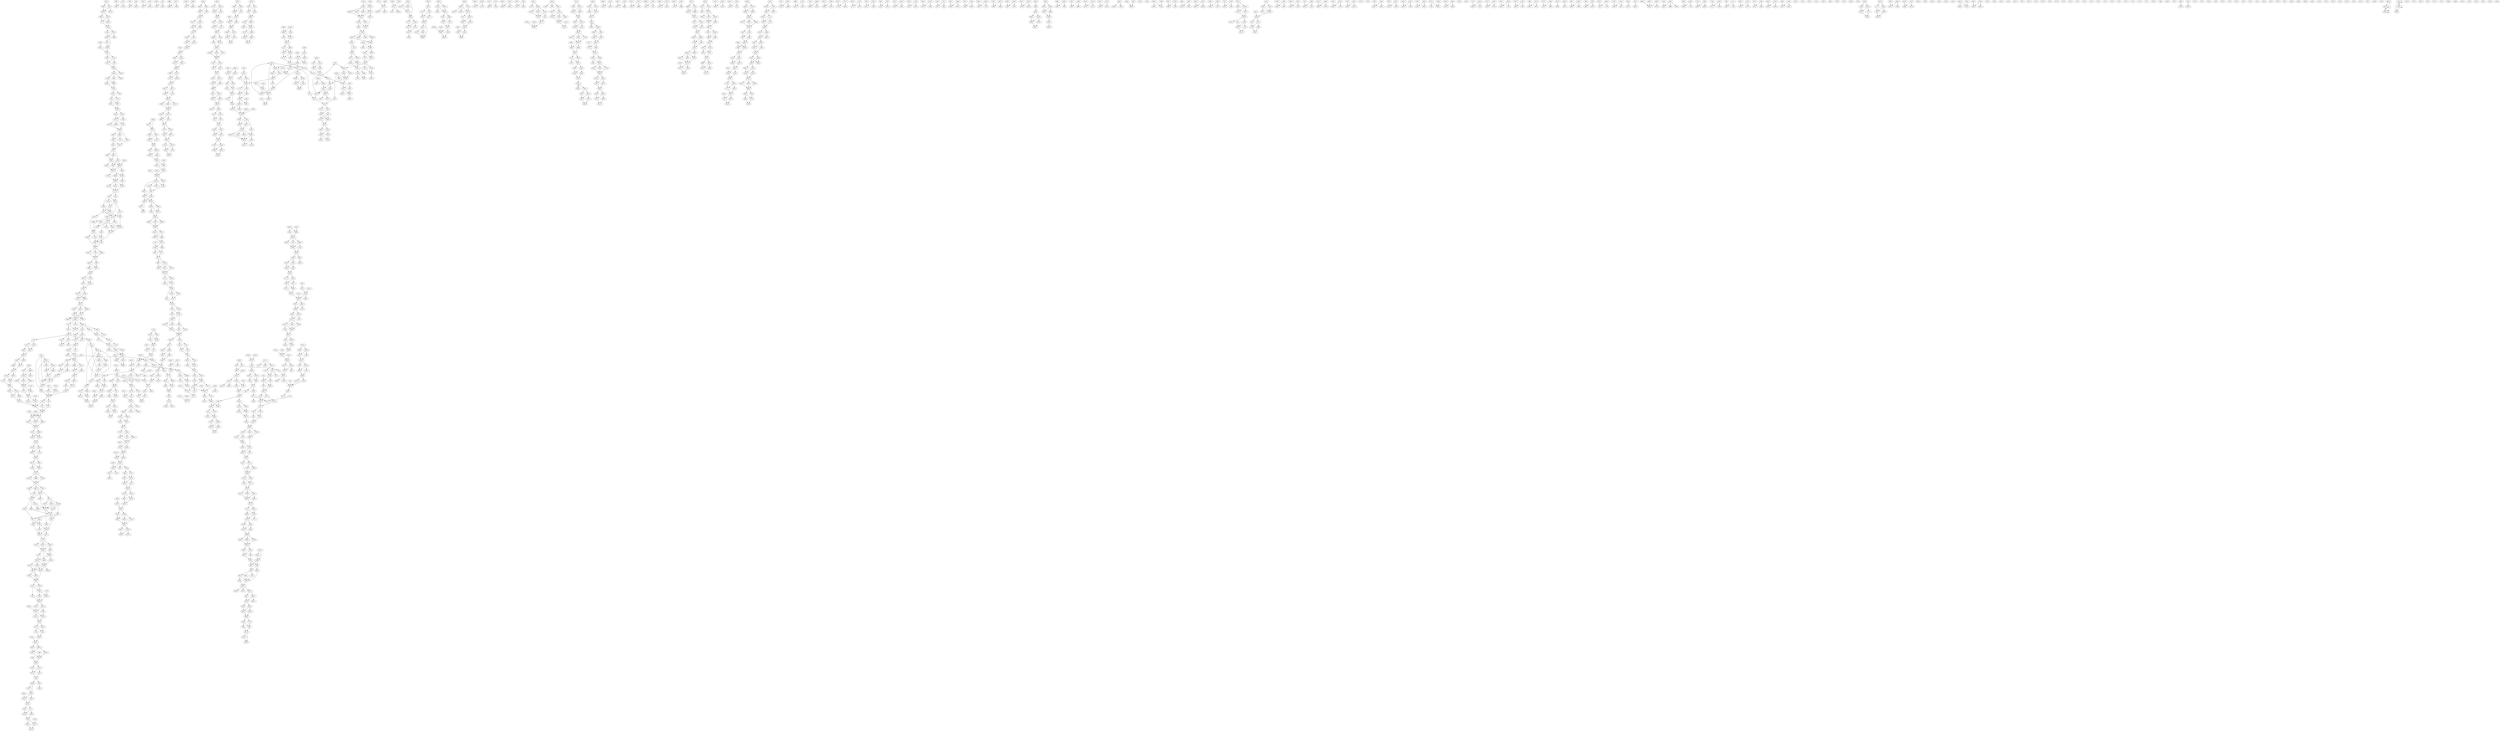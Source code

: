 digraph adj {
graph [k=96]
edge [d=-95]
"97+" [l=142 C=2592]
"97-" [l=142 C=2592]
"241+" [l=656 C=25202]
"241-" [l=656 C=25202]
"284+" [l=127 C=1707]
"284-" [l=127 C=1707]
"286+" [l=127 C=1420]
"286-" [l=127 C=1420]
"303+" [l=172 C=19635]
"303-" [l=172 C=19635]
"352+" [l=123 C=7140]
"352-" [l=123 C=7140]
"353+" [l=103 C=2040]
"353-" [l=103 C=2040]
"362+" [l=172 C=15824]
"362-" [l=172 C=15824]
"383+" [l=154 C=2924]
"383-" [l=154 C=2924]
"423+" [l=116 C=1354]
"423-" [l=116 C=1354]
"426+" [l=116 C=1635]
"426-" [l=116 C=1635]
"494+" [l=146 C=1983]
"494-" [l=146 C=1983]
"495+" [l=133 C=9690]
"495-" [l=133 C=9690]
"496+" [l=104 C=2295]
"496-" [l=104 C=2295]
"499+" [l=170 C=19125]
"499-" [l=170 C=19125]
"513+" [l=140 C=8912]
"513-" [l=140 C=8912]
"527+" [l=167 C=2517]
"527-" [l=167 C=2517]
"544+" [l=205 C=6328]
"544-" [l=205 C=6328]
"545+" [l=157 C=6524]
"545-" [l=157 C=6524]
"547+" [l=132 C=1162]
"547-" [l=132 C=1162]
"579+" [l=171 C=2996]
"579-" [l=171 C=2996]
"591+" [l=135 C=10200]
"591-" [l=135 C=10200]
"592+" [l=191 C=216]
"592-" [l=191 C=216]
"593+" [l=100 C=1091]
"593-" [l=100 C=1091]
"620+" [l=191 C=19277]
"620-" [l=191 C=19277]
"626+" [l=497 C=17699]
"626-" [l=497 C=17699]
"642+" [l=138 C=2145]
"642-" [l=138 C=2145]
"644+" [l=138 C=2941]
"644-" [l=138 C=2941]
"649+" [l=129 C=2112]
"649-" [l=129 C=2112]
"676+" [l=353 C=13757]
"676-" [l=353 C=13757]
"733+" [l=134 C=9851]
"733-" [l=134 C=9851]
"737+" [l=112 C=1768]
"737-" [l=112 C=1768]
"738+" [l=191 C=4359]
"738-" [l=191 C=4359]
"745+" [l=287 C=7729]
"745-" [l=287 C=7729]
"746+" [l=146 C=4244]
"746-" [l=146 C=4244]
"748+" [l=146 C=3069]
"748-" [l=146 C=3069]
"831+" [l=166 C=2710]
"831-" [l=166 C=2710]
"899+" [l=182 C=22185]
"899-" [l=182 C=22185]
"903+" [l=128 C=8415]
"903-" [l=128 C=8415]
"907+" [l=172 C=4000]
"907-" [l=172 C=4000]
"909+" [l=172 C=4022]
"909-" [l=172 C=4022]
"973+" [l=181 C=3868]
"973-" [l=181 C=3868]
"980+" [l=683 C=25073]
"980-" [l=683 C=25073]
"981+" [l=191 C=192]
"981-" [l=191 C=192]
"1024+" [l=152 C=3153]
"1024-" [l=152 C=3153]
"1027+" [l=152 C=3078]
"1027-" [l=152 C=3078]
"1048+" [l=188 C=4961]
"1048-" [l=188 C=4961]
"1051+" [l=186 C=23205]
"1051-" [l=186 C=23205]
"1062+" [l=174 C=3031]
"1062-" [l=174 C=3031]
"1074+" [l=131 C=2689]
"1074-" [l=131 C=2689]
"1129+" [l=3401 C=143742]
"1129-" [l=3401 C=143742]
"1133+" [l=104 C=2002]
"1133-" [l=104 C=2002]
"1135+" [l=165 C=9610]
"1135-" [l=165 C=9610]
"1137+" [l=96 C=255]
"1137-" [l=96 C=255]
"1140+" [l=96 C=255]
"1140-" [l=96 C=255]
"1214+" [l=603 C=28540]
"1214-" [l=603 C=28540]
"1257+" [l=125 C=1543]
"1257-" [l=125 C=1543]
"1260+" [l=125 C=1439]
"1260-" [l=125 C=1439]
"1290+" [l=191 C=192]
"1290-" [l=191 C=192]
"1320+" [l=772 C=36024]
"1320-" [l=772 C=36024]
"1351+" [l=383 C=14117]
"1351-" [l=383 C=14117]
"1352+" [l=97 C=176]
"1352-" [l=97 C=176]
"1354+" [l=115 C=1733]
"1354-" [l=115 C=1733]
"1356+" [l=180 C=10248]
"1356-" [l=180 C=10248]
"1375+" [l=190 C=21048]
"1375-" [l=190 C=21048]
"1453+" [l=146 C=2368]
"1453-" [l=146 C=2368]
"1455+" [l=146 C=1942]
"1455-" [l=146 C=1942]
"1484+" [l=3002 C=125071]
"1484-" [l=3002 C=125071]
"1505+" [l=109 C=601]
"1505-" [l=109 C=601]
"1507+" [l=115 C=1051]
"1507-" [l=115 C=1051]
"1509+" [l=115 C=997]
"1509-" [l=115 C=997]
"1514+" [l=110 C=929]
"1514-" [l=110 C=929]
"1542+" [l=160 C=3352]
"1542-" [l=160 C=3352]
"1591+" [l=641 C=31937]
"1591-" [l=641 C=31937]
"1592+" [l=191 C=4618]
"1592-" [l=191 C=4618]
"1594+" [l=206 C=9613]
"1594-" [l=206 C=9613]
"1603+" [l=99 C=1020]
"1603-" [l=99 C=1020]
"1614+" [l=185 C=22950]
"1614-" [l=185 C=22950]
"1627+" [l=188 C=4729]
"1627-" [l=188 C=4729]
"1648+" [l=191 C=3947]
"1648-" [l=191 C=3947]
"1649+" [l=161 C=2641]
"1649-" [l=161 C=2641]
"1653+" [l=108 C=597]
"1653-" [l=108 C=597]
"1685+" [l=191 C=192]
"1685-" [l=191 C=192]
"1686+" [l=178 C=3893]
"1686-" [l=178 C=3893]
"1701+" [l=185 C=4042]
"1701-" [l=185 C=4042]
"1704+" [l=112 C=1818]
"1704-" [l=112 C=1818]
"1706+" [l=139 C=7673]
"1706-" [l=139 C=7673]
"1708+" [l=98 C=519]
"1708-" [l=98 C=519]
"1717+" [l=137 C=2491]
"1717-" [l=137 C=2491]
"1723+" [l=191 C=2934]
"1723-" [l=191 C=2934]
"1774+" [l=148 C=13515]
"1774-" [l=148 C=13515]
"1782+" [l=178 C=5576]
"1782-" [l=178 C=5576]
"1792+" [l=124 C=1131]
"1792-" [l=124 C=1131]
"1833+" [l=151 C=3863]
"1833-" [l=151 C=3863]
"1834+" [l=191 C=192]
"1834-" [l=191 C=192]
"1865+" [l=192 C=4401]
"1865-" [l=192 C=4401]
"1868+" [l=187 C=4079]
"1868-" [l=187 C=4079]
"1885+" [l=164 C=2905]
"1885-" [l=164 C=2905]
"1896+" [l=113 C=1406]
"1896-" [l=113 C=1406]
"1898+" [l=113 C=1141]
"1898-" [l=113 C=1141]
"1989+" [l=545 C=41106]
"1989-" [l=545 C=41106]
"1990+" [l=188 C=186]
"1990-" [l=188 C=186]
"1991+" [l=125 C=2388]
"1991-" [l=125 C=2388]
"2003+" [l=174 C=3111]
"2003-" [l=174 C=3111]
"2041+" [l=144 C=6232]
"2041-" [l=144 C=6232]
"2053+" [l=191 C=24480]
"2053-" [l=191 C=24480]
"2056+" [l=714 C=26133]
"2056-" [l=714 C=26133]
"2079+" [l=185 C=4377]
"2079-" [l=185 C=4377]
"2172+" [l=135 C=2137]
"2172-" [l=135 C=2137]
"2174+" [l=135 C=2161]
"2174-" [l=135 C=2161]
"2229+" [l=145 C=3537]
"2229-" [l=145 C=3537]
"2231+" [l=145 C=3625]
"2231-" [l=145 C=3625]
"2243+" [l=131 C=1712]
"2243-" [l=131 C=1712]
"2246+" [l=131 C=1580]
"2246-" [l=131 C=1580]
"2262+" [l=131 C=9180]
"2262-" [l=131 C=9180]
"2280+" [l=100 C=734]
"2280-" [l=100 C=734]
"2282+" [l=118 C=2667]
"2282-" [l=118 C=2667]
"2283+" [l=191 C=5542]
"2283-" [l=191 C=5542]
"2285+" [l=167 C=2751]
"2285-" [l=167 C=2751]
"2315+" [l=110 C=614]
"2315-" [l=110 C=614]
"2317+" [l=110 C=970]
"2317-" [l=110 C=970]
"2366+" [l=114 C=1204]
"2366-" [l=114 C=1204]
"2368+" [l=114 C=1192]
"2368-" [l=114 C=1192]
"2371+" [l=128 C=829]
"2371-" [l=128 C=829]
"2389+" [l=130 C=1820]
"2389-" [l=130 C=1820]
"2425+" [l=827 C=26664]
"2425-" [l=827 C=26664]
"2456+" [l=150 C=2778]
"2456-" [l=150 C=2778]
"2485+" [l=191 C=5610]
"2485-" [l=191 C=5610]
"2517+" [l=134 C=9945]
"2517-" [l=134 C=9945]
"2527+" [l=134 C=9945]
"2527-" [l=134 C=9945]
"2540+" [l=168 C=3266]
"2540-" [l=168 C=3266]
"2542+" [l=168 C=4267]
"2542-" [l=168 C=4267]
"2565+" [l=715 C=24410]
"2565-" [l=715 C=24410]
"2576+" [l=178 C=3170]
"2576-" [l=178 C=3170]
"2583+" [l=130 C=1810]
"2583-" [l=130 C=1810]
"2585+" [l=130 C=2082]
"2585-" [l=130 C=2082]
"2619+" [l=187 C=4861]
"2619-" [l=187 C=4861]
"2621+" [l=187 C=5054]
"2621-" [l=187 C=5054]
"2673+" [l=108 C=1127]
"2673-" [l=108 C=1127]
"2689+" [l=162 C=4911]
"2689-" [l=162 C=4911]
"2715+" [l=130 C=1921]
"2715-" [l=130 C=1921]
"2717+" [l=130 C=2284]
"2717-" [l=130 C=2284]
"2773+" [l=163 C=4400]
"2773-" [l=163 C=4400]
"2786+" [l=142 C=11985]
"2786-" [l=142 C=11985]
"2806+" [l=191 C=6019]
"2806-" [l=191 C=6019]
"2810+" [l=155 C=11117]
"2810-" [l=155 C=11117]
"2811+" [l=128 C=6945]
"2811-" [l=128 C=6945]
"2833+" [l=129 C=1729]
"2833-" [l=129 C=1729]
"2837+" [l=153 C=1543]
"2837-" [l=153 C=1543]
"2853+" [l=151 C=1545]
"2853-" [l=151 C=1545]
"2854+" [l=191 C=192]
"2854-" [l=191 C=192]
"2860+" [l=682 C=23217]
"2860-" [l=682 C=23217]
"2887+" [l=187 C=23460]
"2887-" [l=187 C=23460]
"2924+" [l=527 C=11536]
"2924-" [l=527 C=11536]
"2935+" [l=191 C=192]
"2935-" [l=191 C=192]
"2938+" [l=161 C=2434]
"2938-" [l=161 C=2434]
"2950+" [l=120 C=1647]
"2950-" [l=120 C=1647]
"2952+" [l=191 C=192]
"2952-" [l=191 C=192]
"2967+" [l=162 C=2186]
"2967-" [l=162 C=2186]
"2990+" [l=163 C=2721]
"2990-" [l=163 C=2721]
"3001+" [l=128 C=1388]
"3001-" [l=128 C=1388]
"3014+" [l=120 C=1572]
"3014-" [l=120 C=1572]
"3018+" [l=140 C=8119]
"3018-" [l=140 C=8119]
"3051+" [l=190 C=190]
"3051-" [l=190 C=190]
"3055+" [l=108 C=556]
"3055-" [l=108 C=556]
"3056+" [l=129 C=3085]
"3056-" [l=129 C=3085]
"3058+" [l=108 C=538]
"3058-" [l=108 C=538]
"3063+" [l=126 C=3300]
"3063-" [l=126 C=3300]
"3150+" [l=130 C=1522]
"3150-" [l=130 C=1522]
"3152+" [l=190 C=5984]
"3152-" [l=190 C=5984]
"3207+" [l=188 C=186]
"3207-" [l=188 C=186]
"3222+" [l=191 C=192]
"3222-" [l=191 C=192]
"3278+" [l=166 C=4229]
"3278-" [l=166 C=4229]
"3280+" [l=417 C=11202]
"3280-" [l=417 C=11202]
"3286+" [l=160 C=1545]
"3286-" [l=160 C=1545]
"3288+" [l=160 C=2062]
"3288-" [l=160 C=2062]
"3308+" [l=124 C=5317]
"3308-" [l=124 C=5317]
"3311+" [l=298 C=30592]
"3311-" [l=298 C=30592]
"3328+" [l=128 C=1194]
"3328-" [l=128 C=1194]
"3330+" [l=128 C=1233]
"3330-" [l=128 C=1233]
"3339+" [l=188 C=3903]
"3339-" [l=188 C=3903]
"3355+" [l=223 C=6669]
"3355-" [l=223 C=6669]
"3359+" [l=158 C=16065]
"3359-" [l=158 C=16065]
"3363+" [l=122 C=6885]
"3363-" [l=122 C=6885]
"3366+" [l=98 C=765]
"3366-" [l=98 C=765]
"3384+" [l=539 C=16681]
"3384-" [l=539 C=16681]
"3395+" [l=131 C=1747]
"3395-" [l=131 C=1747]
"3407+" [l=163 C=5579]
"3407-" [l=163 C=5579]
"3409+" [l=163 C=6461]
"3409-" [l=163 C=6461]
"3419+" [l=167 C=4253]
"3419-" [l=167 C=4253]
"3420+" [l=191 C=3323]
"3420-" [l=191 C=3323]
"3425+" [l=103 C=1852]
"3425-" [l=103 C=1852]
"3426+" [l=139 C=9959]
"3426-" [l=139 C=9959]
"3447+" [l=151 C=3455]
"3447-" [l=151 C=3455]
"3457+" [l=191 C=18397]
"3457-" [l=191 C=18397]
"3469+" [l=191 C=192]
"3469-" [l=191 C=192]
"3470+" [l=110 C=895]
"3470-" [l=110 C=895]
"3497+" [l=143 C=1577]
"3497-" [l=143 C=1577]
"3509+" [l=125 C=3160]
"3509-" [l=125 C=3160]
"3511+" [l=125 C=2492]
"3511-" [l=125 C=2492]
"3512+" [l=116 C=1689]
"3512-" [l=116 C=1689]
"3513+" [l=216 C=5050]
"3513-" [l=216 C=5050]
"3526+" [l=145 C=2926]
"3526-" [l=145 C=2926]
"3531+" [l=154 C=1741]
"3531-" [l=154 C=1741]
"3533+" [l=154 C=2067]
"3533-" [l=154 C=2067]
"3593+" [l=175 C=5413]
"3593-" [l=175 C=5413]
"3623+" [l=144 C=2353]
"3623-" [l=144 C=2353]
"3626+" [l=182 C=3636]
"3626-" [l=182 C=3636]
"3642+" [l=111 C=510]
"3642-" [l=111 C=510]
"3645+" [l=191 C=192]
"3645-" [l=191 C=192]
"3651+" [l=112 C=971]
"3651-" [l=112 C=971]
"3653+" [l=112 C=821]
"3653-" [l=112 C=821]
"3663+" [l=138 C=10965]
"3663-" [l=138 C=10965]
"3672+" [l=191 C=192]
"3672-" [l=191 C=192]
"3730+" [l=184 C=4378]
"3730-" [l=184 C=4378]
"3749+" [l=162 C=2981]
"3749-" [l=162 C=2981]
"3751+" [l=162 C=2649]
"3751-" [l=162 C=2649]
"3761+" [l=171 C=3368]
"3761-" [l=171 C=3368]
"3809+" [l=142 C=11985]
"3809-" [l=142 C=11985]
"3832+" [l=128 C=1360]
"3832-" [l=128 C=1360]
"3837+" [l=145 C=3310]
"3837-" [l=145 C=3310]
"3849+" [l=128 C=7487]
"3849-" [l=128 C=7487]
"3868+" [l=164 C=4042]
"3868-" [l=164 C=4042]
"3876+" [l=161 C=1680]
"3876-" [l=161 C=1680]
"3881+" [l=131 C=1398]
"3881-" [l=131 C=1398]
"3882+" [l=191 C=192]
"3882-" [l=191 C=192]
"3890+" [l=163 C=4120]
"3890-" [l=163 C=4120]
"3934+" [l=191 C=4559]
"3934-" [l=191 C=4559]
"3937+" [l=123 C=1963]
"3937-" [l=123 C=1963]
"3944+" [l=187 C=4713]
"3944-" [l=187 C=4713]
"3952+" [l=110 C=911]
"3952-" [l=110 C=911]
"3970+" [l=134 C=1837]
"3970-" [l=134 C=1837]
"3974+" [l=117 C=777]
"3974-" [l=117 C=777]
"3985+" [l=122 C=949]
"3985-" [l=122 C=949]
"3988+" [l=132 C=1613]
"3988-" [l=132 C=1613]
"3997+" [l=201 C=2892]
"3997-" [l=201 C=2892]
"4010+" [l=137 C=2968]
"4010-" [l=137 C=2968]
"4023+" [l=179 C=4671]
"4023-" [l=179 C=4671]
"4043+" [l=153 C=9692]
"4043-" [l=153 C=9692]
"4062+" [l=107 C=1034]
"4062-" [l=107 C=1034]
"4091+" [l=181 C=1469]
"4091-" [l=181 C=1469]
"4093+" [l=188 C=3251]
"4093-" [l=188 C=3251]
"4117+" [l=98 C=489]
"4117-" [l=98 C=489]
"4140+" [l=148 C=2611]
"4140-" [l=148 C=2611]
"4161+" [l=113 C=991]
"4161-" [l=113 C=991]
"4169+" [l=173 C=3462]
"4169-" [l=173 C=3462]
"4174+" [l=191 C=9450]
"4174-" [l=191 C=9450]
"4179+" [l=191 C=4376]
"4179-" [l=191 C=4376]
"4180+" [l=426 C=14348]
"4180-" [l=426 C=14348]
"4185+" [l=131 C=1341]
"4185-" [l=131 C=1341]
"4191+" [l=153 C=2279]
"4191-" [l=153 C=2279]
"4196+" [l=136 C=2619]
"4196-" [l=136 C=2619]
"4221+" [l=194 C=7017]
"4221-" [l=194 C=7017]
"4224+" [l=186 C=4129]
"4224-" [l=186 C=4129]
"4227+" [l=593 C=17634]
"4227-" [l=593 C=17634]
"4235+" [l=111 C=1010]
"4235-" [l=111 C=1010]
"4238+" [l=146 C=2501]
"4238-" [l=146 C=2501]
"4244+" [l=160 C=2977]
"4244-" [l=160 C=2977]
"4267+" [l=144 C=1881]
"4267-" [l=144 C=1881]
"4303+" [l=108 C=771]
"4303-" [l=108 C=771]
"4305+" [l=108 C=685]
"4305-" [l=108 C=685]
"4324+" [l=183 C=2775]
"4324-" [l=183 C=2775]
"4326+" [l=185 C=3442]
"4326-" [l=185 C=3442]
"4336+" [l=108 C=438]
"4336-" [l=108 C=438]
"4338+" [l=123 C=960]
"4338-" [l=123 C=960]
"4351+" [l=130 C=1638]
"4351-" [l=130 C=1638]
"4380+" [l=113 C=793]
"4380-" [l=113 C=793]
"4404+" [l=270 C=9753]
"4404-" [l=270 C=9753]
"4408+" [l=122 C=1686]
"4408-" [l=122 C=1686]
"4422+" [l=187 C=8983]
"4422-" [l=187 C=8983]
"4439+" [l=150 C=3298]
"4439-" [l=150 C=3298]
"4455+" [l=138 C=1837]
"4455-" [l=138 C=1837]
"4472+" [l=122 C=1678]
"4472-" [l=122 C=1678]
"4499+" [l=166 C=5372]
"4499-" [l=166 C=5372]
"4501+" [l=166 C=4667]
"4501-" [l=166 C=4667]
"4513+" [l=143 C=2057]
"4513-" [l=143 C=2057]
"4514+" [l=109 C=558]
"4514-" [l=109 C=558]
"4522+" [l=99 C=170]
"4522-" [l=99 C=170]
"4524+" [l=160 C=2625]
"4524-" [l=160 C=2625]
"4525+" [l=192 C=1744]
"4525-" [l=192 C=1744]
"4532+" [l=168 C=8781]
"4532-" [l=168 C=8781]
"4543+" [l=132 C=1572]
"4543-" [l=132 C=1572]
"4580+" [l=551 C=24309]
"4580-" [l=551 C=24309]
"4587+" [l=150 C=2664]
"4587-" [l=150 C=2664]
"4596+" [l=152 C=5296]
"4596-" [l=152 C=5296]
"4604+" [l=149 C=3200]
"4604-" [l=149 C=3200]
"4606+" [l=149 C=3459]
"4606-" [l=149 C=3459]
"4608+" [l=183 C=4957]
"4608-" [l=183 C=4957]
"4610+" [l=183 C=4047]
"4610-" [l=183 C=4047]
"4618+" [l=138 C=2128]
"4618-" [l=138 C=2128]
"4632+" [l=127 C=1645]
"4632-" [l=127 C=1645]
"4647+" [l=137 C=2850]
"4647-" [l=137 C=2850]
"4663+" [l=273 C=8157]
"4663-" [l=273 C=8157]
"4673+" [l=171 C=3794]
"4673-" [l=171 C=3794]
"4677+" [l=98 C=158]
"4677-" [l=98 C=158]
"4696+" [l=137 C=2449]
"4696-" [l=137 C=2449]
"4724+" [l=106 C=685]
"4724-" [l=106 C=685]
"4735+" [l=338 C=11377]
"4735-" [l=338 C=11377]
"4749+" [l=120 C=2025]
"4749-" [l=120 C=2025]
"4753+" [l=340 C=13530]
"4753-" [l=340 C=13530]
"4761+" [l=131 C=954]
"4761-" [l=131 C=954]
"4793+" [l=191 C=192]
"4793-" [l=191 C=192]
"4803+" [l=126 C=898]
"4803-" [l=126 C=898]
"4815+" [l=190 C=2508]
"4815-" [l=190 C=2508]
"4820+" [l=144 C=2308]
"4820-" [l=144 C=2308]
"4850+" [l=109 C=1244]
"4850-" [l=109 C=1244]
"4853+" [l=109 C=1479]
"4853-" [l=109 C=1479]
"4868+" [l=183 C=4484]
"4868-" [l=183 C=4484]
"4887+" [l=120 C=1190]
"4887-" [l=120 C=1190]
"4890+" [l=191 C=192]
"4890-" [l=191 C=192]
"4898+" [l=182 C=4655]
"4898-" [l=182 C=4655]
"4900+" [l=191 C=192]
"4900-" [l=191 C=192]
"4901+" [l=148 C=4799]
"4901-" [l=148 C=4799]
"4920+" [l=111 C=987]
"4920-" [l=111 C=987]
"4923+" [l=132 C=2137]
"4923-" [l=132 C=2137]
"4926+" [l=130 C=1738]
"4926-" [l=130 C=1738]
"4928+" [l=130 C=1515]
"4928-" [l=130 C=1515]
"4930+" [l=130 C=1544]
"4930-" [l=130 C=1544]
"4933+" [l=161 C=2823]
"4933-" [l=161 C=2823]
"4969+" [l=175 C=3953]
"4969-" [l=175 C=3953]
"4983+" [l=181 C=4911]
"4983-" [l=181 C=4911]
"4989+" [l=191 C=192]
"4989-" [l=191 C=192]
"5015+" [l=185 C=3096]
"5015-" [l=185 C=3096]
"5016+" [l=191 C=5988]
"5016-" [l=191 C=5988]
"5029+" [l=171 C=5619]
"5029-" [l=171 C=5619]
"5033+" [l=191 C=192]
"5033-" [l=191 C=192]
"5063+" [l=167 C=1991]
"5063-" [l=167 C=1991]
"5065+" [l=121 C=3200]
"5065-" [l=121 C=3200]
"5073+" [l=127 C=1428]
"5073-" [l=127 C=1428]
"5083+" [l=136 C=1736]
"5083-" [l=136 C=1736]
"5109+" [l=110 C=1094]
"5109-" [l=110 C=1094]
"5111+" [l=110 C=914]
"5111-" [l=110 C=914]
"5123+" [l=148 C=2793]
"5123-" [l=148 C=2793]
"5125+" [l=143 C=1521]
"5125-" [l=143 C=1521]
"5168+" [l=111 C=1033]
"5168-" [l=111 C=1033]
"5182+" [l=191 C=3079]
"5182-" [l=191 C=3079]
"5191+" [l=333 C=9888]
"5191-" [l=333 C=9888]
"5203+" [l=186 C=2500]
"5203-" [l=186 C=2500]
"5221+" [l=119 C=1223]
"5221-" [l=119 C=1223]
"5224+" [l=119 C=1646]
"5224-" [l=119 C=1646]
"5265+" [l=122 C=1944]
"5265-" [l=122 C=1944]
"5290+" [l=187 C=184]
"5290-" [l=187 C=184]
"5315+" [l=191 C=192]
"5315-" [l=191 C=192]
"5341+" [l=121 C=949]
"5341-" [l=121 C=949]
"5343+" [l=121 C=1267]
"5343-" [l=121 C=1267]
"5351+" [l=138 C=2669]
"5351-" [l=138 C=2669]
"5357+" [l=165 C=3179]
"5357-" [l=165 C=3179]
"5358+" [l=191 C=192]
"5358-" [l=191 C=192]
"5371+" [l=153 C=2541]
"5371-" [l=153 C=2541]
"5373+" [l=153 C=3210]
"5373-" [l=153 C=3210]
"5407+" [l=191 C=192]
"5407-" [l=191 C=192]
"5411+" [l=127 C=1104]
"5411-" [l=127 C=1104]
"5412+" [l=189 C=2715]
"5412-" [l=189 C=2715]
"5415+" [l=189 C=4074]
"5415-" [l=189 C=4074]
"5416+" [l=255 C=6119]
"5416-" [l=255 C=6119]
"5424+" [l=121 C=1979]
"5424-" [l=121 C=1979]
"5450+" [l=191 C=4680]
"5450-" [l=191 C=4680]
"5463+" [l=191 C=192]
"5463-" [l=191 C=192]
"5475+" [l=108 C=619]
"5475-" [l=108 C=619]
"5499+" [l=171 C=4202]
"5499-" [l=171 C=4202]
"5511+" [l=190 C=3972]
"5511-" [l=190 C=3972]
"5536+" [l=171 C=3123]
"5536-" [l=171 C=3123]
"5541+" [l=191 C=192]
"5541-" [l=191 C=192]
"5547+" [l=136 C=2133]
"5547-" [l=136 C=2133]
"5558+" [l=191 C=4413]
"5558-" [l=191 C=4413]
"5569+" [l=166 C=4335]
"5569-" [l=166 C=4335]
"5570+" [l=191 C=192]
"5570-" [l=191 C=192]
"5584+" [l=191 C=192]
"5584-" [l=191 C=192]
"5596+" [l=191 C=5131]
"5596-" [l=191 C=5131]
"5619+" [l=191 C=192]
"5619-" [l=191 C=192]
"5639+" [l=104 C=339]
"5639-" [l=104 C=339]
"5642+" [l=180 C=4215]
"5642-" [l=180 C=4215]
"5647+" [l=409 C=9356]
"5647-" [l=409 C=9356]
"5658+" [l=191 C=192]
"5658-" [l=191 C=192]
"5691+" [l=143 C=1366]
"5691-" [l=143 C=1366]
"5705+" [l=191 C=1670]
"5705-" [l=191 C=1670]
"5708+" [l=146 C=2254]
"5708-" [l=146 C=2254]
"5720+" [l=164 C=2082]
"5720-" [l=164 C=2082]
"5723+" [l=110 C=550]
"5723-" [l=110 C=550]
"5729+" [l=191 C=192]
"5729-" [l=191 C=192]
"5756+" [l=160 C=2649]
"5756-" [l=160 C=2649]
"5778+" [l=190 C=3035]
"5778-" [l=190 C=3035]
"5782+" [l=181 C=8562]
"5782-" [l=181 C=8562]
"5783+" [l=191 C=2778]
"5783-" [l=191 C=2778]
"5822+" [l=191 C=193]
"5822-" [l=191 C=193]
"5827+" [l=128 C=1819]
"5827-" [l=128 C=1819]
"5831+" [l=191 C=192]
"5831-" [l=191 C=192]
"5840+" [l=134 C=1895]
"5840-" [l=134 C=1895]
"5843+" [l=126 C=825]
"5843-" [l=126 C=825]
"5871+" [l=191 C=192]
"5871-" [l=191 C=192]
"5876+" [l=97 C=196]
"5876-" [l=97 C=196]
"5889+" [l=187 C=3364]
"5889-" [l=187 C=3364]
"5894+" [l=191 C=232]
"5894-" [l=191 C=232]
"5901+" [l=160 C=2873]
"5901-" [l=160 C=2873]
"5903+" [l=160 C=2676]
"5903-" [l=160 C=2676]
"5915+" [l=182 C=4977]
"5915-" [l=182 C=4977]
"5916+" [l=191 C=192]
"5916-" [l=191 C=192]
"5948+" [l=191 C=192]
"5948-" [l=191 C=192]
"5960+" [l=191 C=238]
"5960-" [l=191 C=238]
"5964+" [l=143 C=2611]
"5964-" [l=143 C=2611]
"5973+" [l=191 C=204]
"5973-" [l=191 C=204]
"5974+" [l=113 C=671]
"5974-" [l=113 C=671]
"5982+" [l=191 C=192]
"5982-" [l=191 C=192]
"5990+" [l=130 C=1332]
"5990-" [l=130 C=1332]
"6004+" [l=191 C=277]
"6004-" [l=191 C=277]
"6007+" [l=191 C=4586]
"6007-" [l=191 C=4586]
"6016+" [l=131 C=1020]
"6016-" [l=131 C=1020]
"6041+" [l=176 C=2542]
"6041-" [l=176 C=2542]
"6058+" [l=131 C=2645]
"6058-" [l=131 C=2645]
"6061+" [l=191 C=192]
"6061-" [l=191 C=192]
"6074+" [l=162 C=2430]
"6074-" [l=162 C=2430]
"6081+" [l=191 C=192]
"6081-" [l=191 C=192]
"6116+" [l=191 C=192]
"6116-" [l=191 C=192]
"6126+" [l=191 C=203]
"6126-" [l=191 C=203]
"6141+" [l=186 C=182]
"6141-" [l=186 C=182]
"6142+" [l=191 C=2075]
"6142-" [l=191 C=2075]
"6147+" [l=142 C=2390]
"6147-" [l=142 C=2390]
"6158+" [l=128 C=2115]
"6158-" [l=128 C=2115]
"6161+" [l=191 C=192]
"6161-" [l=191 C=192]
"6169+" [l=190 C=190]
"6169-" [l=190 C=190]
"6170+" [l=128 C=1847]
"6170-" [l=128 C=1847]
"6185+" [l=191 C=192]
"6185-" [l=191 C=192]
"6196+" [l=136 C=1912]
"6196-" [l=136 C=1912]
"6205+" [l=191 C=192]
"6205-" [l=191 C=192]
"6207+" [l=126 C=828]
"6207-" [l=126 C=828]
"6208+" [l=191 C=192]
"6208-" [l=191 C=192]
"6216+" [l=142 C=2674]
"6216-" [l=142 C=2674]
"6234+" [l=176 C=2615]
"6234-" [l=176 C=2615]
"6242+" [l=130 C=1614]
"6242-" [l=130 C=1614]
"6256+" [l=191 C=192]
"6256-" [l=191 C=192]
"6264+" [l=191 C=192]
"6264-" [l=191 C=192]
"6279+" [l=191 C=192]
"6279-" [l=191 C=192]
"6281+" [l=184 C=3509]
"6281-" [l=184 C=3509]
"6287+" [l=138 C=2002]
"6287-" [l=138 C=2002]
"6290+" [l=117 C=737]
"6290-" [l=117 C=737]
"6304+" [l=125 C=1256]
"6304-" [l=125 C=1256]
"6312+" [l=191 C=192]
"6312-" [l=191 C=192]
"6321+" [l=191 C=200]
"6321-" [l=191 C=200]
"6333+" [l=191 C=192]
"6333-" [l=191 C=192]
"6342+" [l=189 C=188]
"6342-" [l=189 C=188]
"6344+" [l=127 C=1351]
"6344-" [l=127 C=1351]
"6357+" [l=191 C=192]
"6357-" [l=191 C=192]
"6362+" [l=119 C=1233]
"6362-" [l=119 C=1233]
"6373+" [l=107 C=741]
"6373-" [l=107 C=741]
"6375+" [l=191 C=192]
"6375-" [l=191 C=192]
"6379+" [l=191 C=192]
"6379-" [l=191 C=192]
"6380+" [l=191 C=192]
"6380-" [l=191 C=192]
"6396+" [l=189 C=188]
"6396-" [l=189 C=188]
"6404+" [l=191 C=345]
"6404-" [l=191 C=345]
"6411+" [l=191 C=263]
"6411-" [l=191 C=263]
"6420+" [l=191 C=193]
"6420-" [l=191 C=193]
"6422+" [l=191 C=384]
"6422-" [l=191 C=384]
"6431+" [l=191 C=192]
"6431-" [l=191 C=192]
"6435+" [l=191 C=192]
"6435-" [l=191 C=192]
"6444+" [l=191 C=192]
"6444-" [l=191 C=192]
"6447+" [l=156 C=3123]
"6447-" [l=156 C=3123]
"6448+" [l=191 C=200]
"6448-" [l=191 C=200]
"6456+" [l=191 C=192]
"6456-" [l=191 C=192]
"6466+" [l=191 C=192]
"6466-" [l=191 C=192]
"6467+" [l=191 C=192]
"6467-" [l=191 C=192]
"6468+" [l=191 C=192]
"6468-" [l=191 C=192]
"6472+" [l=191 C=192]
"6472-" [l=191 C=192]
"6493+" [l=191 C=192]
"6493-" [l=191 C=192]
"6500+" [l=191 C=192]
"6500-" [l=191 C=192]
"6506+" [l=191 C=192]
"6506-" [l=191 C=192]
"6521+" [l=191 C=192]
"6521-" [l=191 C=192]
"6525+" [l=191 C=192]
"6525-" [l=191 C=192]
"6529+" [l=191 C=195]
"6529-" [l=191 C=195]
"6533+" [l=191 C=192]
"6533-" [l=191 C=192]
"6537+" [l=191 C=192]
"6537-" [l=191 C=192]
"6540+" [l=191 C=197]
"6540-" [l=191 C=197]
"6549+" [l=191 C=192]
"6549-" [l=191 C=192]
"6551+" [l=191 C=192]
"6551-" [l=191 C=192]
"6571+" [l=190 C=190]
"6571-" [l=190 C=190]
"6591+" [l=191 C=192]
"6591-" [l=191 C=192]
"6598+" [l=191 C=192]
"6598-" [l=191 C=192]
"6611+" [l=191 C=192]
"6611-" [l=191 C=192]
"6615+" [l=100 C=130]
"6615-" [l=100 C=130]
"6616+" [l=210 C=1373]
"6616-" [l=210 C=1373]
"6619+" [l=143 C=2090]
"6619-" [l=143 C=2090]
"6620+" [l=191 C=195]
"6620-" [l=191 C=195]
"6621+" [l=191 C=192]
"6621-" [l=191 C=192]
"6624+" [l=191 C=192]
"6624-" [l=191 C=192]
"6626+" [l=191 C=192]
"6626-" [l=191 C=192]
"6627+" [l=191 C=192]
"6627-" [l=191 C=192]
"6631+" [l=191 C=192]
"6631-" [l=191 C=192]
"6651+" [l=191 C=343]
"6651-" [l=191 C=343]
"6655+" [l=191 C=192]
"6655-" [l=191 C=192]
"6656+" [l=191 C=192]
"6656-" [l=191 C=192]
"6666+" [l=191 C=192]
"6666-" [l=191 C=192]
"6674+" [l=189 C=188]
"6674-" [l=189 C=188]
"6686+" [l=191 C=192]
"6686-" [l=191 C=192]
"6690+" [l=191 C=192]
"6690-" [l=191 C=192]
"6692+" [l=191 C=192]
"6692-" [l=191 C=192]
"6696+" [l=189 C=188]
"6696-" [l=189 C=188]
"6698+" [l=191 C=192]
"6698-" [l=191 C=192]
"6700+" [l=191 C=192]
"6700-" [l=191 C=192]
"6706+" [l=191 C=226]
"6706-" [l=191 C=226]
"6708+" [l=189 C=188]
"6708-" [l=189 C=188]
"6711+" [l=191 C=192]
"6711-" [l=191 C=192]
"6717+" [l=191 C=192]
"6717-" [l=191 C=192]
"6719+" [l=184 C=178]
"6719-" [l=184 C=178]
"6720+" [l=191 C=256]
"6720-" [l=191 C=256]
"6726+" [l=190 C=190]
"6726-" [l=190 C=190]
"6733+" [l=191 C=424]
"6733-" [l=191 C=424]
"6736+" [l=191 C=192]
"6736-" [l=191 C=192]
"6738+" [l=191 C=192]
"6738-" [l=191 C=192]
"6739+" [l=119 C=1537]
"6739-" [l=119 C=1537]
"6742+" [l=191 C=192]
"6742-" [l=191 C=192]
"6743+" [l=191 C=192]
"6743-" [l=191 C=192]
"6745+" [l=191 C=192]
"6745-" [l=191 C=192]
"6751+" [l=191 C=192]
"6751-" [l=191 C=192]
"6762+" [l=191 C=192]
"6762-" [l=191 C=192]
"6774+" [l=191 C=243]
"6774-" [l=191 C=243]
"6782+" [l=189 C=188]
"6782-" [l=189 C=188]
"6792+" [l=190 C=190]
"6792-" [l=190 C=190]
"6794+" [l=191 C=192]
"6794-" [l=191 C=192]
"6798+" [l=191 C=192]
"6798-" [l=191 C=192]
"6806+" [l=191 C=192]
"6806-" [l=191 C=192]
"6815+" [l=191 C=192]
"6815-" [l=191 C=192]
"6818+" [l=191 C=192]
"6818-" [l=191 C=192]
"6832+" [l=191 C=192]
"6832-" [l=191 C=192]
"6834+" [l=191 C=192]
"6834-" [l=191 C=192]
"6841+" [l=191 C=192]
"6841-" [l=191 C=192]
"6856+" [l=191 C=192]
"6856-" [l=191 C=192]
"6861+" [l=182 C=239]
"6861-" [l=182 C=239]
"6867+" [l=191 C=229]
"6867-" [l=191 C=229]
"6880+" [l=191 C=192]
"6880-" [l=191 C=192]
"6882+" [l=191 C=192]
"6882-" [l=191 C=192]
"6888+" [l=191 C=192]
"6888-" [l=191 C=192]
"6895+" [l=191 C=194]
"6895-" [l=191 C=194]
"6896+" [l=191 C=192]
"6896-" [l=191 C=192]
"6897+" [l=191 C=192]
"6897-" [l=191 C=192]
"6900+" [l=191 C=192]
"6900-" [l=191 C=192]
"6902+" [l=191 C=192]
"6902-" [l=191 C=192]
"6909+" [l=191 C=192]
"6909-" [l=191 C=192]
"6913+" [l=191 C=192]
"6913-" [l=191 C=192]
"6932+" [l=191 C=192]
"6932-" [l=191 C=192]
"6935+" [l=191 C=429]
"6935-" [l=191 C=429]
"6943+" [l=191 C=192]
"6943-" [l=191 C=192]
"6955+" [l=191 C=192]
"6955-" [l=191 C=192]
"6963+" [l=191 C=192]
"6963-" [l=191 C=192]
"6964+" [l=191 C=192]
"6964-" [l=191 C=192]
"6977+" [l=191 C=192]
"6977-" [l=191 C=192]
"6989+" [l=191 C=192]
"6989-" [l=191 C=192]
"6995+" [l=191 C=193]
"6995-" [l=191 C=193]
"7004+" [l=191 C=192]
"7004-" [l=191 C=192]
"7006+" [l=191 C=242]
"7006-" [l=191 C=242]
"7012+" [l=191 C=192]
"7012-" [l=191 C=192]
"7017+" [l=191 C=192]
"7017-" [l=191 C=192]
"7026+" [l=191 C=239]
"7026-" [l=191 C=239]
"7030+" [l=191 C=192]
"7030-" [l=191 C=192]
"7031+" [l=191 C=192]
"7031-" [l=191 C=192]
"7052+" [l=191 C=192]
"7052-" [l=191 C=192]
"7058+" [l=191 C=192]
"7058-" [l=191 C=192]
"7059+" [l=191 C=192]
"7059-" [l=191 C=192]
"7060+" [l=191 C=192]
"7060-" [l=191 C=192]
"7069+" [l=191 C=194]
"7069-" [l=191 C=194]
"7077+" [l=191 C=192]
"7077-" [l=191 C=192]
"7081+" [l=191 C=192]
"7081-" [l=191 C=192]
"7092+" [l=191 C=192]
"7092-" [l=191 C=192]
"7104+" [l=191 C=198]
"7104-" [l=191 C=198]
"7117+" [l=191 C=192]
"7117-" [l=191 C=192]
"7118+" [l=191 C=192]
"7118-" [l=191 C=192]
"7123+" [l=189 C=376]
"7123-" [l=189 C=376]
"7126+" [l=191 C=192]
"7126-" [l=191 C=192]
"7132+" [l=191 C=192]
"7132-" [l=191 C=192]
"7140+" [l=191 C=192]
"7140-" [l=191 C=192]
"7147+" [l=191 C=192]
"7147-" [l=191 C=192]
"7150+" [l=191 C=192]
"7150-" [l=191 C=192]
"7155+" [l=187 C=184]
"7155-" [l=187 C=184]
"7158+" [l=191 C=192]
"7158-" [l=191 C=192]
"7161+" [l=191 C=252]
"7161-" [l=191 C=252]
"7163+" [l=191 C=192]
"7163-" [l=191 C=192]
"7172+" [l=191 C=192]
"7172-" [l=191 C=192]
"7197+" [l=187 C=184]
"7197-" [l=187 C=184]
"7203+" [l=191 C=192]
"7203-" [l=191 C=192]
"7205+" [l=191 C=192]
"7205-" [l=191 C=192]
"7210+" [l=191 C=192]
"7210-" [l=191 C=192]
"7213+" [l=191 C=192]
"7213-" [l=191 C=192]
"7219+" [l=191 C=192]
"7219-" [l=191 C=192]
"7222+" [l=186 C=182]
"7222-" [l=186 C=182]
"7223+" [l=191 C=192]
"7223-" [l=191 C=192]
"7234+" [l=189 C=188]
"7234-" [l=189 C=188]
"7242+" [l=186 C=182]
"7242-" [l=186 C=182]
"7256+" [l=191 C=192]
"7256-" [l=191 C=192]
"7263+" [l=185 C=180]
"7263-" [l=185 C=180]
"7265+" [l=111 C=33]
"7265-" [l=111 C=33]
"7277+" [l=185 C=180]
"7277-" [l=185 C=180]
"7288+" [l=191 C=192]
"7288-" [l=191 C=192]
"7303+" [l=191 C=192]
"7303-" [l=191 C=192]
"7304+" [l=190 C=190]
"7304-" [l=190 C=190]
"7306+" [l=191 C=192]
"7306-" [l=191 C=192]
"7308+" [l=191 C=192]
"7308-" [l=191 C=192]
"7312+" [l=191 C=192]
"7312-" [l=191 C=192]
"7315+" [l=191 C=192]
"7315-" [l=191 C=192]
"7325+" [l=182 C=201]
"7325-" [l=182 C=201]
"7335+" [l=191 C=245]
"7335-" [l=191 C=245]
"7344+" [l=191 C=192]
"7344-" [l=191 C=192]
"7351+" [l=191 C=192]
"7351-" [l=191 C=192]
"7353+" [l=191 C=192]
"7353-" [l=191 C=192]
"7362+" [l=191 C=192]
"7362-" [l=191 C=192]
"7365+" [l=188 C=186]
"7365-" [l=188 C=186]
"7371+" [l=191 C=192]
"7371-" [l=191 C=192]
"7394+" [l=191 C=192]
"7394-" [l=191 C=192]
"7396+" [l=116 C=44]
"7396-" [l=116 C=44]
"7398+" [l=189 C=188]
"7398-" [l=189 C=188]
"7400+" [l=188 C=186]
"7400-" [l=188 C=186]
"7403+" [l=191 C=237]
"7403-" [l=191 C=237]
"7410+" [l=191 C=192]
"7410-" [l=191 C=192]
"7414+" [l=191 C=192]
"7414-" [l=191 C=192]
"7424+" [l=191 C=192]
"7424-" [l=191 C=192]
"7437+" [l=191 C=192]
"7437-" [l=191 C=192]
"7438+" [l=191 C=238]
"7438-" [l=191 C=238]
"7451+" [l=187 C=184]
"7451-" [l=187 C=184]
"7452+" [l=191 C=216]
"7452-" [l=191 C=216]
"7461+" [l=191 C=192]
"7461-" [l=191 C=192]
"7481+" [l=191 C=232]
"7481-" [l=191 C=232]
"7491+" [l=191 C=192]
"7491-" [l=191 C=192]
"7492+" [l=191 C=221]
"7492-" [l=191 C=221]
"7493+" [l=191 C=192]
"7493-" [l=191 C=192]
"7494+" [l=191 C=192]
"7494-" [l=191 C=192]
"7497+" [l=191 C=192]
"7497-" [l=191 C=192]
"7498+" [l=191 C=291]
"7498-" [l=191 C=291]
"7502+" [l=191 C=192]
"7502-" [l=191 C=192]
"7535+" [l=191 C=192]
"7535-" [l=191 C=192]
"7558+" [l=189 C=188]
"7558-" [l=189 C=188]
"7559+" [l=191 C=192]
"7559-" [l=191 C=192]
"7563+" [l=168 C=288]
"7563-" [l=168 C=288]
"7567+" [l=191 C=192]
"7567-" [l=191 C=192]
"7568+" [l=191 C=192]
"7568-" [l=191 C=192]
"7581+" [l=191 C=192]
"7581-" [l=191 C=192]
"7583+" [l=191 C=192]
"7583-" [l=191 C=192]
"7585+" [l=191 C=192]
"7585-" [l=191 C=192]
"7587+" [l=191 C=192]
"7587-" [l=191 C=192]
"7588+" [l=191 C=192]
"7588-" [l=191 C=192]
"7596+" [l=191 C=192]
"7596-" [l=191 C=192]
"7600+" [l=191 C=192]
"7600-" [l=191 C=192]
"7610+" [l=190 C=190]
"7610-" [l=190 C=190]
"7612+" [l=191 C=192]
"7612-" [l=191 C=192]
"7643+" [l=191 C=192]
"7643-" [l=191 C=192]
"7646+" [l=191 C=192]
"7646-" [l=191 C=192]
"7650+" [l=191 C=192]
"7650-" [l=191 C=192]
"7654+" [l=191 C=228]
"7654-" [l=191 C=228]
"7655+" [l=191 C=192]
"7655-" [l=191 C=192]
"7662+" [l=191 C=227]
"7662-" [l=191 C=227]
"7666+" [l=191 C=192]
"7666-" [l=191 C=192]
"7675+" [l=191 C=193]
"7675-" [l=191 C=193]
"7682+" [l=191 C=192]
"7682-" [l=191 C=192]
"7699+" [l=191 C=192]
"7699-" [l=191 C=192]
"7700+" [l=191 C=192]
"7700-" [l=191 C=192]
"7702+" [l=191 C=192]
"7702-" [l=191 C=192]
"7703+" [l=191 C=192]
"7703-" [l=191 C=192]
"7706+" [l=191 C=293]
"7706-" [l=191 C=293]
"7718+" [l=190 C=190]
"7718-" [l=190 C=190]
"7719+" [l=191 C=270]
"7719-" [l=191 C=270]
"7724+" [l=123 C=80]
"7724-" [l=123 C=80]
"7728+" [l=191 C=229]
"7728-" [l=191 C=229]
"7733+" [l=191 C=192]
"7733-" [l=191 C=192]
"7743+" [l=191 C=192]
"7743-" [l=191 C=192]
"7746+" [l=191 C=219]
"7746-" [l=191 C=219]
"7753+" [l=188 C=186]
"7753-" [l=188 C=186]
"7759+" [l=191 C=244]
"7759-" [l=191 C=244]
"7764+" [l=236 C=284]
"7764-" [l=236 C=284]
"7768+" [l=191 C=192]
"7768-" [l=191 C=192]
"7769+" [l=191 C=192]
"7769-" [l=191 C=192]
"7775+" [l=191 C=192]
"7775-" [l=191 C=192]
"7781+" [l=191 C=192]
"7781-" [l=191 C=192]
"7782+" [l=191 C=192]
"7782-" [l=191 C=192]
"7791+" [l=187 C=184]
"7791-" [l=187 C=184]
"7805+" [l=191 C=192]
"7805-" [l=191 C=192]
"7810+" [l=191 C=192]
"7810-" [l=191 C=192]
"7814+" [l=191 C=192]
"7814-" [l=191 C=192]
"7829+" [l=189 C=188]
"7829-" [l=189 C=188]
"7833+" [l=191 C=192]
"7833-" [l=191 C=192]
"7853+" [l=191 C=192]
"7853-" [l=191 C=192]
"7858+" [l=191 C=192]
"7858-" [l=191 C=192]
"7859+" [l=191 C=192]
"7859-" [l=191 C=192]
"7861+" [l=191 C=192]
"7861-" [l=191 C=192]
"7862+" [l=190 C=190]
"7862-" [l=190 C=190]
"7873+" [l=191 C=207]
"7873-" [l=191 C=207]
"7874+" [l=206 C=222]
"7874-" [l=206 C=222]
"7880+" [l=191 C=247]
"7880-" [l=191 C=247]
"7882+" [l=109 C=29]
"7882-" [l=109 C=29]
"7890+" [l=191 C=192]
"7890-" [l=191 C=192]
"7919+" [l=191 C=192]
"7919-" [l=191 C=192]
"7924+" [l=191 C=192]
"7924-" [l=191 C=192]
"7927+" [l=191 C=192]
"7927-" [l=191 C=192]
"7928+" [l=132 C=85]
"7928-" [l=132 C=85]
"7931+" [l=191 C=192]
"7931-" [l=191 C=192]
"7949+" [l=191 C=195]
"7949-" [l=191 C=195]
"7953+" [l=191 C=192]
"7953-" [l=191 C=192]
"7958+" [l=191 C=192]
"7958-" [l=191 C=192]
"7989+" [l=191 C=193]
"7989-" [l=191 C=193]
"7990+" [l=191 C=192]
"7990-" [l=191 C=192]
"7996+" [l=191 C=192]
"7996-" [l=191 C=192]
"8002+" [l=191 C=192]
"8002-" [l=191 C=192]
"8004+" [l=191 C=207]
"8004-" [l=191 C=207]
"8010+" [l=191 C=192]
"8010-" [l=191 C=192]
"8024+" [l=188 C=186]
"8024-" [l=188 C=186]
"8026+" [l=191 C=192]
"8026-" [l=191 C=192]
"8028+" [l=191 C=192]
"8028-" [l=191 C=192]
"8036+" [l=191 C=192]
"8036-" [l=191 C=192]
"8043+" [l=191 C=192]
"8043-" [l=191 C=192]
"8054+" [l=191 C=233]
"8054-" [l=191 C=233]
"8058+" [l=189 C=188]
"8058-" [l=189 C=188]
"8065+" [l=191 C=192]
"8065-" [l=191 C=192]
"8072+" [l=191 C=192]
"8072-" [l=191 C=192]
"8073+" [l=191 C=268]
"8073-" [l=191 C=268]
"8075+" [l=190 C=253]
"8075-" [l=190 C=253]
"8076+" [l=187 C=184]
"8076-" [l=187 C=184]
"8079+" [l=191 C=192]
"8079-" [l=191 C=192]
"8081+" [l=191 C=192]
"8081-" [l=191 C=192]
"8082+" [l=191 C=192]
"8082-" [l=191 C=192]
"8083+" [l=191 C=192]
"8083-" [l=191 C=192]
"8086+" [l=191 C=192]
"8086-" [l=191 C=192]
"8089+" [l=143 C=155]
"8089-" [l=143 C=155]
"8095+" [l=191 C=192]
"8095-" [l=191 C=192]
"8106+" [l=191 C=192]
"8106-" [l=191 C=192]
"8110+" [l=191 C=192]
"8110-" [l=191 C=192]
"8119+" [l=191 C=192]
"8119-" [l=191 C=192]
"8123+" [l=191 C=208]
"8123-" [l=191 C=208]
"8136+" [l=191 C=192]
"8136-" [l=191 C=192]
"8139+" [l=191 C=199]
"8139-" [l=191 C=199]
"8141+" [l=188 C=186]
"8141-" [l=188 C=186]
"8145+" [l=191 C=197]
"8145-" [l=191 C=197]
"8148+" [l=188 C=186]
"8148-" [l=188 C=186]
"8153+" [l=191 C=192]
"8153-" [l=191 C=192]
"8156+" [l=188 C=186]
"8156-" [l=188 C=186]
"8159+" [l=191 C=192]
"8159-" [l=191 C=192]
"8163+" [l=191 C=192]
"8163-" [l=191 C=192]
"8168+" [l=191 C=192]
"8168-" [l=191 C=192]
"8169+" [l=265 C=340]
"8169-" [l=265 C=340]
"8174+" [l=191 C=192]
"8174-" [l=191 C=192]
"8182+" [l=191 C=192]
"8182-" [l=191 C=192]
"8186+" [l=191 C=192]
"8186-" [l=191 C=192]
"8194+" [l=189 C=188]
"8194-" [l=189 C=188]
"8202+" [l=191 C=192]
"8202-" [l=191 C=192]
"8211+" [l=188 C=186]
"8211-" [l=188 C=186]
"8213+" [l=191 C=192]
"8213-" [l=191 C=192]
"8218+" [l=191 C=192]
"8218-" [l=191 C=192]
"8219+" [l=191 C=192]
"8219-" [l=191 C=192]
"8226+" [l=191 C=192]
"8226-" [l=191 C=192]
"8235+" [l=191 C=192]
"8235-" [l=191 C=192]
"8242+" [l=191 C=192]
"8242-" [l=191 C=192]
"8247+" [l=191 C=192]
"8247-" [l=191 C=192]
"8249+" [l=190 C=190]
"8249-" [l=190 C=190]
"8265+" [l=187 C=184]
"8265-" [l=187 C=184]
"8267+" [l=191 C=327]
"8267-" [l=191 C=327]
"8270+" [l=188 C=186]
"8270-" [l=188 C=186]
"8271+" [l=191 C=243]
"8271-" [l=191 C=243]
"8273+" [l=191 C=192]
"8273-" [l=191 C=192]
"8274+" [l=191 C=407]
"8274-" [l=191 C=407]
"8276+" [l=191 C=192]
"8276-" [l=191 C=192]
"8277+" [l=191 C=192]
"8277-" [l=191 C=192]
"8280+" [l=188 C=309]
"8280-" [l=188 C=309]
"8282+" [l=191 C=192]
"8282-" [l=191 C=192]
"8285+" [l=191 C=209]
"8285-" [l=191 C=209]
"8293+" [l=191 C=200]
"8293-" [l=191 C=200]
"8294+" [l=191 C=192]
"8294-" [l=191 C=192]
"8296+" [l=147 C=152]
"8296-" [l=147 C=152]
"8297+" [l=191 C=314]
"8297-" [l=191 C=314]
"8299+" [l=189 C=188]
"8299-" [l=189 C=188]
"8303+" [l=191 C=192]
"8303-" [l=191 C=192]
"8305+" [l=191 C=196]
"8305-" [l=191 C=196]
"8306+" [l=191 C=205]
"8306-" [l=191 C=205]
"8307+" [l=191 C=213]
"8307-" [l=191 C=213]
"8312+" [l=191 C=192]
"8312-" [l=191 C=192]
"8313+" [l=96 C=255]
"8313-" [l=96 C=255]
"8315+" [l=110 C=34]
"8315-" [l=110 C=34]
"8317+" [l=188 C=186]
"8317-" [l=188 C=186]
"8320+" [l=191 C=204]
"8320-" [l=191 C=204]
"8323+" [l=191 C=192]
"8323-" [l=191 C=192]
"8324+" [l=191 C=233]
"8324-" [l=191 C=233]
"8326+" [l=191 C=241]
"8326-" [l=191 C=241]
"8330+" [l=191 C=192]
"8330-" [l=191 C=192]
"8335+" [l=191 C=288]
"8335-" [l=191 C=288]
"8337+" [l=191 C=192]
"8337-" [l=191 C=192]
"8342+" [l=191 C=192]
"8342-" [l=191 C=192]
"8344+" [l=191 C=192]
"8344-" [l=191 C=192]
"8351+" [l=191 C=192]
"8351-" [l=191 C=192]
"8352+" [l=191 C=192]
"8352-" [l=191 C=192]
"8362+" [l=105 C=25]
"8362-" [l=105 C=25]
"8364+" [l=145 C=137]
"8364-" [l=145 C=137]
"8371+" [l=191 C=237]
"8371-" [l=191 C=237]
"8373+" [l=191 C=192]
"8373-" [l=191 C=192]
"8375+" [l=191 C=192]
"8375-" [l=191 C=192]
"8378+" [l=191 C=192]
"8378-" [l=191 C=192]
"8382+" [l=191 C=192]
"8382-" [l=191 C=192]
"8384+" [l=118 C=102]
"8384-" [l=118 C=102]
"8391+" [l=191 C=192]
"8391-" [l=191 C=192]
"8393+" [l=191 C=331]
"8393-" [l=191 C=331]
"8397+" [l=191 C=212]
"8397-" [l=191 C=212]
"8401+" [l=191 C=192]
"8401-" [l=191 C=192]
"8403+" [l=191 C=215]
"8403-" [l=191 C=215]
"8407+" [l=191 C=246]
"8407-" [l=191 C=246]
"8408+" [l=118 C=55]
"8408-" [l=118 C=55]
"8409+" [l=191 C=253]
"8409-" [l=191 C=253]
"8413+" [l=191 C=192]
"8413-" [l=191 C=192]
"8414+" [l=191 C=192]
"8414-" [l=191 C=192]
"8416+" [l=191 C=192]
"8416-" [l=191 C=192]
"8425+" [l=191 C=192]
"8425-" [l=191 C=192]
"8427+" [l=191 C=192]
"8427-" [l=191 C=192]
"8430+" [l=191 C=651]
"8430-" [l=191 C=651]
"8433+" [l=191 C=192]
"8433-" [l=191 C=192]
"8444+" [l=191 C=222]
"8444-" [l=191 C=222]
"8448+" [l=115 C=40]
"8448-" [l=115 C=40]
"8451+" [l=191 C=192]
"8451-" [l=191 C=192]
"8452+" [l=191 C=192]
"8452-" [l=191 C=192]
"8455+" [l=191 C=192]
"8455-" [l=191 C=192]
"8512+" [l=187 C=23460]
"8512-" [l=187 C=23460]
"8521+" [l=497 C=40998]
"8521-" [l=497 C=40998]
"8522+" [l=143 C=12240]
"8522-" [l=143 C=12240]
"8589+" [l=156 C=15555]
"8589-" [l=156 C=15555]
"8612+" [l=97 C=510]
"8612-" [l=97 C=510]
"8613+" [l=191 C=5505]
"8613-" [l=191 C=5505]
"8614+" [l=103 C=2040]
"8614-" [l=103 C=2040]
"8617+" [l=3674 C=130567]
"8617-" [l=3674 C=130567]
"8666+" [l=185 C=22950]
"8666-" [l=185 C=22950]
"8667+" [l=142 C=11985]
"8667-" [l=142 C=11985]
"8692+" [l=174 C=20145]
"8692-" [l=174 C=20145]
"8693+" [l=141 C=11730]
"8693-" [l=141 C=11730]
"8705+" [l=151 C=11582]
"8705-" [l=151 C=11582]
"8707+" [l=150 C=11463]
"8707-" [l=150 C=11463]
"8708+" [l=152 C=14535]
"8708-" [l=152 C=14535]
"8724+" [l=183 C=4584]
"8724-" [l=183 C=4584]
"8742+" [l=191 C=15763]
"8742-" [l=191 C=15763]
"8743+" [l=288 C=48721]
"8743-" [l=288 C=48721]
"8749+" [l=165 C=17850]
"8749-" [l=165 C=17850]
"8750+" [l=142 C=11985]
"8750-" [l=142 C=11985]
"8778+" [l=140 C=11475]
"8778-" [l=140 C=11475]
"8803+" [l=142 C=11985]
"8803-" [l=142 C=11985]
"8812+" [l=258 C=39848]
"8812-" [l=258 C=39848]
"8816+" [l=144 C=12495]
"8816-" [l=144 C=12495]
"8817+" [l=170 C=19091]
"8817-" [l=170 C=19091]
"8841+" [l=170 C=17718]
"8841-" [l=170 C=17718]
"8846+" [l=163 C=4841]
"8846-" [l=163 C=4841]
"8860+" [l=191 C=11192]
"8860-" [l=191 C=11192]
"8871+" [l=160 C=8043]
"8871-" [l=160 C=8043]
"8885+" [l=191 C=6671]
"8885-" [l=191 C=6671]
"8898+" [l=182 C=306]
"8898-" [l=182 C=306]
"8899+" [l=191 C=194]
"8899-" [l=191 C=194]
"8900+" [l=179 C=244]
"8900-" [l=179 C=244]
"8914+" [l=528 C=25297]
"8914-" [l=528 C=25297]
"8919+" [l=398 C=18828]
"8919-" [l=398 C=18828]
"8920+" [l=648 C=31665]
"8920-" [l=648 C=31665]
"8928+" [l=307 C=16032]
"8928-" [l=307 C=16032]
"8934+" [l=296 C=13020]
"8934-" [l=296 C=13020]
"8947+" [l=13216 C=475303]
"8947-" [l=13216 C=475303]
"8956+" [l=4908 C=215526]
"8956-" [l=4908 C=215526]
"8960+" [l=3728 C=162147]
"8960-" [l=3728 C=162147]
"8961+" [l=13843 C=578434]
"8961-" [l=13843 C=578434]
"8971+" [l=15647 C=656183]
"8971-" [l=15647 C=656183]
"8979+" [l=749 C=69613]
"8979-" [l=749 C=69613]
"8981+" [l=2343 C=110157]
"8981-" [l=2343 C=110157]
"8987+" [l=33969 C=1455822]
"8987-" [l=33969 C=1455822]
"8988+" [l=13272 C=578122]
"8988-" [l=13272 C=578122]
"8989+" [l=9016 C=353856]
"8989-" [l=9016 C=353856]
"9006+" [l=30918 C=1380212]
"9006-" [l=30918 C=1380212]
"9008+" [l=6670 C=313925]
"9008-" [l=6670 C=313925]
"9009+" [l=16582 C=650029]
"9009-" [l=16582 C=650029]
"9011+" [l=2149 C=102671]
"9011-" [l=2149 C=102671]
"9017+" [l=655 C=28776]
"9017-" [l=655 C=28776]
"9026+" [l=5052 C=220723]
"9026-" [l=5052 C=220723]
"9029+" [l=10435 C=502939]
"9029-" [l=10435 C=502939]
"9035+" [l=19082 C=769527]
"9035-" [l=19082 C=769527]
"9039+" [l=37891 C=1830267]
"9039-" [l=37891 C=1830267]
"9041+" [l=14636 C=606485]
"9041-" [l=14636 C=606485]
"9045+" [l=15292 C=672077]
"9045-" [l=15292 C=672077]
"9048+" [l=8064 C=310396]
"9048-" [l=8064 C=310396]
"9055+" [l=25864 C=1046215]
"9055-" [l=25864 C=1046215]
"9057+" [l=37778 C=1682106]
"9057-" [l=37778 C=1682106]
"9059+" [l=16476 C=639760]
"9059-" [l=16476 C=639760]
"9065+" [l=46742 C=2068630]
"9065-" [l=46742 C=2068630]
"9068+" [l=15549 C=665864]
"9068-" [l=15549 C=665864]
"9071+" [l=4572 C=206849]
"9071-" [l=4572 C=206849]
"9073+" [l=697 C=63518]
"9073-" [l=697 C=63518]
"9074+" [l=2377 C=116580]
"9074-" [l=2377 C=116580]
"9090+" [l=1040 C=43484]
"9090-" [l=1040 C=43484]
"9093+" [l=1211 C=54459]
"9093-" [l=1211 C=54459]
"9094+" [l=17272 C=771040]
"9094-" [l=17272 C=771040]
"9096+" [l=3326 C=142655]
"9096-" [l=3326 C=142655]
"9104+" [l=512 C=25614]
"9104-" [l=512 C=25614]
"9107+" [l=39790 C=1660629]
"9107-" [l=39790 C=1660629]
"9121+" [l=18550 C=886592]
"9121-" [l=18550 C=886592]
"9122+" [l=2081 C=191863]
"9122-" [l=2081 C=191863]
"9125+" [l=12764 C=542219]
"9125-" [l=12764 C=542219]
"9129+" [l=536 C=111867]
"9129-" [l=536 C=111867]
"9135+" [l=56550 C=2596130]
"9135-" [l=56550 C=2596130]
"9137+" [l=5916 C=249028]
"9137-" [l=5916 C=249028]
"9142+" [l=14940 C=552976]
"9142-" [l=14940 C=552976]
"9144+" [l=34056 C=1460792]
"9144-" [l=34056 C=1460792]
"9146+" [l=434 C=86418]
"9146-" [l=434 C=86418]
"9151+" [l=8864 C=355915]
"9151-" [l=8864 C=355915]
"9156+" [l=498 C=95750]
"9156-" [l=498 C=95750]
"9159+" [l=4908 C=273017]
"9159-" [l=4908 C=273017]
"9160+" [l=5855 C=266089]
"9160-" [l=5855 C=266089]
"9161+" [l=31252 C=1262529]
"9161-" [l=31252 C=1262529]
"9166+" [l=3136 C=184997]
"9166-" [l=3136 C=184997]
"9168+" [l=84480 C=3718747]
"9168-" [l=84480 C=3718747]
"9169+" [l=51445 C=2148756]
"9169-" [l=51445 C=2148756]
"9170+" [l=12537 C=533833]
"9170-" [l=12537 C=533833]
"9171+" [l=7877 C=332584]
"9171-" [l=7877 C=332584]
"9172+" [l=4547 C=210366]
"9172-" [l=4547 C=210366]
"9173+" [l=9743 C=394371]
"9173-" [l=9743 C=394371]
"9176+" [l=1213 C=57074]
"9176-" [l=1213 C=57074]
"9179+" [l=2583 C=131556]
"9179-" [l=2583 C=131556]
"9181+" [l=1502 C=59556]
"9181-" [l=1502 C=59556]
"9182+" [l=8047 C=376383]
"9182-" [l=8047 C=376383]
"9183+" [l=1381 C=57913]
"9183-" [l=1381 C=57913]
"9184+" [l=9918 C=472437]
"9184-" [l=9918 C=472437]
"9185+" [l=5895 C=220775]
"9185-" [l=5895 C=220775]
"9186+" [l=6967 C=277305]
"9186-" [l=6967 C=277305]
"9187+" [l=7795 C=366249]
"9187-" [l=7795 C=366249]
"9188+" [l=6913 C=310650]
"9188-" [l=6913 C=310650]
"9189+" [l=43795 C=1921535]
"9189-" [l=43795 C=1921535]
"9190+" [l=19238 C=885163]
"9190-" [l=19238 C=885163]
"9193+" [l=4333 C=164736]
"9193-" [l=4333 C=164736]
"9195+" [l=5654 C=300753]
"9195-" [l=5654 C=300753]
"9196+" [l=88255 C=3599294]
"9196-" [l=88255 C=3599294]
"9200+" [l=4808 C=109719]
"9200-" [l=4808 C=109719]
"9202+" [l=72088 C=2879839]
"9202-" [l=72088 C=2879839]
"9204+" [l=64403 C=2868737]
"9204-" [l=64403 C=2868737]
"9206+" [l=4092 C=395386]
"9206-" [l=4092 C=395386]
"9208+" [l=21778 C=835697]
"9208-" [l=21778 C=835697]
"9209+" [l=5882 C=249105]
"9209-" [l=5882 C=249105]
"9210+" [l=3569 C=96187]
"9210-" [l=3569 C=96187]
"9211+" [l=4387 C=214478]
"9211-" [l=4387 C=214478]
"9214+" [l=3731 C=167122]
"9214-" [l=3731 C=167122]
"9216+" [l=47444 C=1808032]
"9216-" [l=47444 C=1808032]
"9219+" [l=6375 C=295117]
"9219-" [l=6375 C=295117]
"9221+" [l=34190 C=1389898]
"9221-" [l=34190 C=1389898]
"9223+" [l=17321 C=649368]
"9223-" [l=17321 C=649368]
"9225+" [l=9208 C=374749]
"9225-" [l=9208 C=374749]
"9227+" [l=98660 C=4254917]
"9227-" [l=98660 C=4254917]
"9228+" [l=13385 C=610691]
"9228-" [l=13385 C=610691]
"9230+" [l=5221 C=190968]
"9230-" [l=5221 C=190968]
"9231+" [l=14874 C=628732]
"9231-" [l=14874 C=628732]
"9232+" [l=29761 C=1192970]
"9232-" [l=29761 C=1192970]
"9233+" [l=44836 C=1933725]
"9233-" [l=44836 C=1933725]
"9234+" [l=57580 C=2436871]
"9234-" [l=57580 C=2436871]
"9236+" [l=8834 C=423096]
"9236-" [l=8834 C=423096]
"9237+" [l=60587 C=2419077]
"9237-" [l=60587 C=2419077]
"9238+" [l=17172 C=644983]
"9238-" [l=17172 C=644983]
"9239+" [l=1948 C=103935]
"9239-" [l=1948 C=103935]
"9242+" [l=36300 C=1489438]
"9242-" [l=36300 C=1489438]
"9243+" [l=19286 C=854829]
"9243-" [l=19286 C=854829]
"9246+" [l=62170 C=2683137]
"9246-" [l=62170 C=2683137]
"9247+" [l=88468 C=3917827]
"9247-" [l=88468 C=3917827]
"9248+" [l=1617 C=101084]
"9248-" [l=1617 C=101084]
"9251+" [l=29964 C=1413444]
"9251-" [l=29964 C=1413444]
"9253+" [l=24845 C=971690]
"9253-" [l=24845 C=971690]
"9254+" [l=8175 C=331349]
"9254-" [l=8175 C=331349]
"9255+" [l=51438 C=2144529]
"9255-" [l=51438 C=2144529]
"9261+" [l=137752 C=6059357]
"9261-" [l=137752 C=6059357]
"9262+" [l=11012 C=502757]
"9262-" [l=11012 C=502757]
"9263+" [l=78946 C=3264489]
"9263-" [l=78946 C=3264489]
"9264+" [l=80395 C=3258098]
"9264-" [l=80395 C=3258098]
"9265+" [l=18462 C=907245]
"9265-" [l=18462 C=907245]
"9266+" [l=1931 C=87030]
"9266-" [l=1931 C=87030]
"9268+" [l=5379 C=210293]
"9268-" [l=5379 C=210293]
"9269+" [l=2815 C=188603]
"9269-" [l=2815 C=188603]
"9270+" [l=3158 C=224268]
"9270-" [l=3158 C=224268]
"9271+" [l=111177 C=4466210]
"9271-" [l=111177 C=4466210]
"9273+" [l=16366 C=809910]
"9273-" [l=16366 C=809910]
"9274+" [l=54060 C=2082596]
"9274-" [l=54060 C=2082596]
"9275+" [l=5250 C=257172]
"9275-" [l=5250 C=257172]
"9276+" [l=39062 C=1647004]
"9276-" [l=39062 C=1647004]
"9277+" [l=26330 C=1119095]
"9277-" [l=26330 C=1119095]
"9278+" [l=57721 C=2503363]
"9278-" [l=57721 C=2503363]
"9280+" [l=13428 C=634357]
"9280-" [l=13428 C=634357]
"9281+" [l=3252 C=380527]
"9281-" [l=3252 C=380527]
"9283+" [l=172801 C=7520181]
"9283-" [l=172801 C=7520181]
"9284+" [l=47890 C=2262317]
"9284-" [l=47890 C=2262317]
"9285+" [l=10608 C=458699]
"9285-" [l=10608 C=458699]
"9287+" [l=115446 C=5089491]
"9287-" [l=115446 C=5089491]
"9288+" [l=84955 C=3687368]
"9288-" [l=84955 C=3687368]
"9289+" [l=8910 C=426581]
"9289-" [l=8910 C=426581]
"9290+" [l=92390 C=3760448]
"9290-" [l=92390 C=3760448]
"9291+" [l=46232 C=2126889]
"9291-" [l=46232 C=2126889]
"9292+" [l=2910 C=178821]
"9292-" [l=2910 C=178821]
"9293+" [l=28869 C=1301553]
"9293-" [l=28869 C=1301553]
"9294+" [l=2333 C=124294]
"9294-" [l=2333 C=124294]
"9295+" [l=11378 C=571587]
"9295-" [l=11378 C=571587]
"9296+" [l=16399 C=689600]
"9296-" [l=16399 C=689600]
"9297+" [l=5626 C=228156]
"9297-" [l=5626 C=228156]
"9298+" [l=20650 C=874049]
"9298-" [l=20650 C=874049]
"9299+" [l=4329 C=219031]
"9299-" [l=4329 C=219031]
"9300+" [l=2164 C=139140]
"9300-" [l=2164 C=139140]
"9301+" [l=130383 C=5740812]
"9301-" [l=130383 C=5740812]
"9302+" [l=6013 C=273078]
"9302-" [l=6013 C=273078]
"9303+" [l=43004 C=1744305]
"9303-" [l=43004 C=1744305]
"9304+" [l=101195 C=4582460]
"9304-" [l=101195 C=4582460]
"9305+" [l=69329 C=3085020]
"9305-" [l=69329 C=3085020]
"9306+" [l=10685 C=519417]
"9306-" [l=10685 C=519417]
"9307+" [l=26005 C=1152949]
"9307-" [l=26005 C=1152949]
"9308+" [l=48170 C=2136401]
"9308-" [l=48170 C=2136401]
"9309+" [l=9575 C=487930]
"9309-" [l=9575 C=487930]
"9310+" [l=127586 C=5592693]
"9310-" [l=127586 C=5592693]
"9311+" [l=11280 C=639083]
"9311-" [l=11280 C=639083]
"9312+" [l=28837 C=1394207]
"9312-" [l=28837 C=1394207]
"97+" -> "6656-"
"97+" -> "6216+" [d=-46]
"97-" -> "9216+"
"241-" -> "9281+"
"284+" -> "7163+"
"284+" -> "286+" [d=-31]
"286-" -> "8282+"
"286-" -> "284-" [d=-31]
"303+" -> "5407+"
"303+" -> "2527-"
"303-" -> "8512-"
"303-" -> "9289+"
"352+" -> "353+"
"352+" -> "7958-"
"352-" -> "8521+"
"352-" -> "1140-" [d=-64]
"352-" -> "7362-" [d=-64]
"353+" -> "8271-"
"353+" -> "8522+" [d=-66]
"353-" -> "352-"
"353-" -> "8362+"
"362+" -> "1774-"
"362-" -> "8271+"
"362-" -> "7958+" [d=-87]
"362-" -> "8522-" [d=-76]
"383+" -> "7222+"
"383+" -> "4439+" [d=-58]
"383-" -> "9223+"
"423+" -> "8352+"
"423+" -> "426+" [d=-20]
"426-" -> "7805-"
"426-" -> "423-" [d=-20]
"494+" -> "8971+"
"494-" -> "6264-"
"494-" -> "5708-" [d=-50]
"495+" -> "496+"
"495-" -> "8293-"
"495-" -> "2262-" [d=-35]
"496+" -> "8306+"
"496+" -> "499+" [d=-74]
"496-" -> "495-"
"496-" -> "5315-"
"499+" -> "9283-"
"499+" -> "9310+"
"499-" -> "6902-"
"499-" -> "496-" [d=-74]
"513+" -> "9156+"
"513-" -> "3997-"
"513-" -> "8707+" [d=-44]
"527+" -> "6834+"
"527+" -> "4238-" [d=-71]
"527-" -> "9271-"
"544+" -> "545+"
"544-" -> "8979+"
"545+" -> "9206-"
"545-" -> "544-"
"545-" -> "980-" [d=-61]
"547+" -> "7853-"
"547+" -> "3988+" [d=-36]
"579+" -> "8276+"
"579+" -> "3761+" [d=-75]
"579-" -> "9151-"
"591+" -> "592+"
"591+" -> "6208-" [d=-84]
"591+" -> "8667+" [d=-84]
"591-" -> "7706-"
"591-" -> "7662+" [d=-89]
"591-" -> "8666-" [d=-89]
"592+" -> "593+"
"592-" -> "591-"
"593+" -> "4404+"
"593+" -> "1133+" [d=-10]
"593-" -> "592-"
"593-" -> "8667-" [d=-57]
"620+" -> "1774-"
"620-" -> "8522-"
"626+" -> "9169+"
"626-" -> "5782+"
"642+" -> "7126+"
"642+" -> "644+" [d=-42]
"642-" -> "8989+"
"644+" -> "9276-"
"644-" -> "8294-"
"644-" -> "642-" [d=-42]
"649+" -> "6591+"
"649+" -> "2833+" [d=-33]
"649-" -> "9170+" [d=-75]
"676+" -> "4596+"
"676-" -> "9270-"
"733+" -> "7563+"
"733+" -> "8089+"
"733+" -> "8589+"
"733-" -> "8885-"
"733-" -> "3018+" [d=-44]
"737+" -> "738+"
"737+" -> "1704+" [d=-16]
"737-" -> "8589-"
"738+" -> "8705+"
"738-" -> "737-"
"745+" -> "746+"
"745+" -> "7703+"
"745-" -> "5412+"
"745-" -> "7924-"
"746+" -> "7491-"
"746+" -> "748+" [d=-50]
"746-" -> "745-"
"748+" -> "9234+"
"748-" -> "7703-"
"748-" -> "746-" [d=-50]
"831+" -> "9254-"
"831-" -> "7874+"
"831-" -> "9265-" [d=-73]
"899+" -> "903+" [d=-86]
"899-" -> "8614-"
"903+" -> "1051+"
"903+" -> "3934+"
"903-" -> "7990-"
"903-" -> "899-" [d=-86]
"903-" -> "8073-" [d=-86]
"907+" -> "6256+"
"907+" -> "909+" [d=-76]
"907-" -> "9302+"
"909+" -> "8617+"
"909-" -> "8378-"
"909-" -> "907-" [d=-76]
"973+" -> "9172+"
"980+" -> "981+"
"980+" -> "545+" [d=-61]
"980-" -> "9122+"
"981+" -> "9206-"
"981-" -> "980-"
"1024+" -> "6711-"
"1024+" -> "1027+" [d=-56]
"1024-" -> "9239+"
"1027+" -> "9017+"
"1027-" -> "8277+"
"1027-" -> "1024-" [d=-56]
"1048+" -> "9281+" [d=-93]
"1048-" -> "8979-"
"1051+" -> "7492-"
"1051+" -> "1603+" [d=-90]
"1051-" -> "903-"
"1062+" -> "6525+"
"1062+" -> "9185+" [d=-78]
"1062-" -> "9290-"
"1074-" -> "7859-"
"1074-" -> "6058-" [d=-35]
"1129+" -> "8705-" [d=-83]
"1129-" -> "7558+"
"1129-" -> "2371-"
"1133+" -> "1135+"
"1133+" -> "8521-"
"1133+" -> "8899-"
"1133-" -> "7728+"
"1133-" -> "6208+" [d=-16]
"1133-" -> "593-" [d=-10]
"1135+" -> "8898+"
"1135+" -> "1137+" [d=-74]
"1135-" -> "1133-"
"1137+" -> "7498+"
"1137+" -> "1140+" [d=-72]
"1137-" -> "1135-" [d=-74]
"1137-" -> "4404-" [d=-91]
"1137-" -> "6736-" [d=-90]
"1137-" -> "8297+" [d=-87]
"1137-" -> "3308+" [d=-23]
"1140+" -> "7452-"
"1140+" -> "352+" [d=-64]
"1140-" -> "8335-"
"1140-" -> "8899+" [d=-76]
"1140-" -> "1137-" [d=-72]
"1214+" -> "9311-"
"1214-" -> "9214-"
"1257+" -> "6161+"
"1257+" -> "1260+" [d=-29]
"1260-" -> "6533-"
"1260-" -> "1257-" [d=-29]
"1290+" -> "9236+"
"1320-" -> "4610-"
"1320-" -> "7666-"
"1351+" -> "1352+"
"1352-" -> "1351-"
"1352-" -> "9263-"
"1354+" -> "1356+"
"1356+" -> "3849-" [d=-71]
"1356-" -> "1354-"
"1356-" -> "9285+" [d=-84]
"1375+" -> "7662-"
"1375+" -> "7706+" [d=-89]
"1375+" -> "8666+" [d=-89]
"1375-" -> "7953-"
"1375-" -> "8841+"
"1453+" -> "6782-"
"1453+" -> "1455+" [d=-51]
"1453-" -> "9008+"
"1455+" -> "9045+"
"1455-" -> "6674+"
"1455-" -> "1453-" [d=-51]
"1484+" -> "2619+"
"1484+" -> "8337+"
"1484-" -> "7256+"
"1484-" -> "3055+"
"1505-" -> "6690-"
"1505-" -> "4514+" [d=-13]
"1507+" -> "6666-"
"1507+" -> "1509+" [d=-19]
"1509-" -> "7219-"
"1509-" -> "1507-" [d=-19]
"1514+" -> "6651-"
"1514+" -> "3470+" [d=-14]
"1542+" -> "7172+"
"1542+" -> "4244+" [d=-64]
"1542-" -> "9297+"
"1591+" -> "1592+"
"1591+" -> "7567-"
"1591-" -> "7081+"
"1592+" -> "1594+" [d=-71]
"1592-" -> "1591-"
"1594+" -> "7775+"
"1594+" -> "1991-"
"1594-" -> "4596+" [d=-29]
"1594-" -> "1592-" [d=-71]
"1594-" -> "7567+" [d=-71]
"1603+" -> "7880+"
"1603+" -> "8692+" [d=-87]
"1603-" -> "3934-"
"1603-" -> "1051-" [d=-90]
"1614+" -> "3420-"
"1614+" -> "8750-" [d=-72]
"1614-" -> "8693-"
"1627+" -> "9228+"
"1627-" -> "7655-"
"1627-" -> "9274-" [d=-92]
"1648+" -> "1649+"
"1648-" -> "9269+"
"1648-" -> "9270+"
"1649+" -> "9248+" [d=-94]
"1649+" -> "9311+" [d=-94]
"1649-" -> "1648-"
"1649-" -> "4647-" [d=-41]
"1653-" -> "7315-"
"1653-" -> "4336-" [d=-12]
"1685+" -> "1686+"
"1685-" -> "9296-"
"1686+" -> "9096+"
"1686-" -> "1685-"
"1686-" -> "2576-" [d=-82]
"1701+" -> "1704+" [d=-91]
"1701-" -> "8589-" [d=-94]
"1704+" -> "8705+"
"1704-" -> "737-" [d=-16]
"1704-" -> "1701-" [d=-91]
"1704-" -> "3849-" [d=-33]
"1706+" -> "1708+"
"1706-" -> "8267+"
"1706-" -> "6913-" [d=-65]
"1706-" -> "3426-" [d=-43]
"1708+" -> "6832+"
"1708+" -> "4093-" [d=-50]
"1708+" -> "6158-" [d=-50]
"1708+" -> "9059+" [d=-77]
"1708-" -> "1706-"
"1708-" -> "8320+"
"1717+" -> "9301+"
"1717-" -> "7719-"
"1717-" -> "4010-" [d=-41]
"1723+" -> "8707+"
"1723-" -> "9156+"
"1774+" -> "362-"
"1774+" -> "620-"
"1774-" -> "6733-"
"1774-" -> "3359+" [d=-74]
"1774-" -> "8163+" [d=-74]
"1782+" -> "6467+"
"1782+" -> "9301-" [d=-82]
"1782-" -> "9159+"
"1792-" -> "7451+"
"1792-" -> "3001+" [d=-28]
"1833+" -> "1834+"
"1833+" -> "3447-" [d=-55]
"1833-" -> "9065+"
"1834+" -> "9057+"
"1834-" -> "1833-"
"1865+" -> "6815-"
"1865+" -> "1868+" [d=-93]
"1865+" -> "8317-" [d=-93]
"1865-" -> "7026+"
"1865-" -> "8724+"
"1868+" -> "8987-" [d=-93]
"1868-" -> "1865-" [d=-93]
"1885+" -> "8270-"
"1885+" -> "9298-" [d=-68]
"1885-" -> "9295-"
"1896+" -> "8312-"
"1896+" -> "1898+" [d=-17]
"1898-" -> "7424+"
"1898-" -> "1896-" [d=-17]
"1989+" -> "1990+"
"1989+" -> "5065-"
"1989-" -> "9292-" [d=-22]
"1989-" -> "9299+"
"1990+" -> "1991+"
"1990-" -> "1989-"
"1991+" -> "1594-"
"1991-" -> "1990-"
"1991-" -> "5065+" [d=-29]
"2003+" -> "7118-"
"2003+" -> "9168+" [d=-78]
"2003-" -> "9285-"
"2041+" -> "9073+"
"2041-" -> "7559+"
"2041-" -> "3063-" [d=-48]
"2053+" -> "3457+"
"2053+" -> "8860-"
"2053-" -> "8743-"
"2056+" -> "3395+"
"2056-" -> "3497+"
"2056-" -> "7263-"
"2079+" -> "7810-"
"2079+" -> "9171+" [d=-89]
"2079-" -> "9298+"
"2172+" -> "8079-"
"2172+" -> "2174+" [d=-39]
"2174-" -> "8373-"
"2174-" -> "2172-" [d=-39]
"2229+" -> "7949+"
"2229+" -> "2231+" [d=-49]
"2231-" -> "7303+"
"2231-" -> "2229-" [d=-49]
"2243+" -> "5619-"
"2243+" -> "2246+" [d=-35]
"2246-" -> "8072+"
"2246-" -> "2243-" [d=-35]
"2262+" -> "6861+"
"2262+" -> "5315+" [d=-93]
"2262+" -> "6902+" [d=-63]
"2262+" -> "495+" [d=-35]
"2262-" -> "9293+"
"2280+" -> "2282+"
"2280+" -> "5705-"
"2280-" -> "6529-"
"2280-" -> "9295+" [d=-77]
"2282+" -> "2283+"
"2282-" -> "2280-"
"2283-" -> "2282-"
"2285+" -> "9253-"
"2285-" -> "5358-"
"2285-" -> "5063+" [d=-71]
"2315+" -> "7004+"
"2315+" -> "2317+" [d=-14]
"2317-" -> "8202-"
"2317-" -> "2315-" [d=-14]
"2366+" -> "6411+"
"2366+" -> "2368+" [d=-18]
"2368-" -> "6621+"
"2368-" -> "2366-" [d=-18]
"2371+" -> "1129+"
"2371-" -> "6943-"
"2371-" -> "5843-" [d=-30]
"2389+" -> "7753-"
"2389+" -> "5827-" [d=-34]
"2425+" -> "2540+"
"2425+" -> "8299+"
"2425-" -> "9311-"
"2456+" -> "7873-"
"2456+" -> "4587-" [d=-54]
"2485+" -> "9169+" [d=-34]
"2485-" -> "4753-"
"2517+" -> "5407-"
"2517+" -> "2527+" [d=-38]
"2517-" -> "3809+"
"2527+" -> "303-"
"2527-" -> "7335-"
"2527-" -> "2517-" [d=-38]
"2540+" -> "7585+"
"2540+" -> "2542+" [d=-72]
"2540-" -> "2425-"
"2542+" -> "9048+"
"2542-" -> "8299-"
"2542-" -> "2540-" [d=-72]
"2565-" -> "6798-"
"2565-" -> "4930-"
"2576+" -> "8168+"
"2576+" -> "1686+" [d=-82]
"2576-" -> "9296-"
"2583+" -> "7092-"
"2583+" -> "2585+" [d=-34]
"2585-" -> "6995+"
"2585-" -> "2583-" [d=-34]
"2619+" -> "5916-"
"2619+" -> "2621+" [d=-91]
"2619-" -> "1484-"
"2621+" -> "9151+"
"2621-" -> "8337-"
"2621-" -> "2619-" [d=-91]
"2673+" -> "8110-"
"2673+" -> "5475+" [d=-12]
"2689-" -> "6900+"
"2715+" -> "7600-"
"2715+" -> "2717+" [d=-34]
"2715-" -> "9169-"
"2717+" -> "9170-"
"2717-" -> "7833+"
"2717-" -> "2715-" [d=-34]
"2773+" -> "9104+"
"2773-" -> "7437-"
"2773-" -> "9247-" [d=-67]
"2786+" -> "9129-" [d=-61]
"2786-" -> "8393+"
"2786-" -> "8803-" [d=-46]
"2806+" -> "2810+" [d=-75]
"2806-" -> "3425+"
"2810+" -> "2811+"
"2810-" -> "7494+"
"2810-" -> "8004-" [d=-94]
"2810-" -> "2806-" [d=-75]
"2810-" -> "4043+" [d=-59]
"2811-" -> "2810-"
"2811-" -> "4543+" [d=-36]
"2833+" -> "9271+"
"2833-" -> "4793-"
"2833-" -> "8427+" [d=-75]
"2833-" -> "649-" [d=-33]
"2837+" -> "6342+"
"2837+" -> "4191+" [d=-57]
"2837-" -> "9262+"
"2853+" -> "2854+"
"2853+" -> "3018+" [d=-60]
"2853-" -> "7563+"
"2853-" -> "8089+"
"2853-" -> "8589+"
"2854+" -> "8812+"
"2854-" -> "2853-"
"2860+" -> "3278-"
"2860-" -> "4815-"
"2860-" -> "7829-"
"2887+" -> "8816+"
"2887-" -> "8742-"
"2887-" -> "4422+" [d=-91]
"2924+" -> "9071-"
"2924-" -> "4696+"
"2938+" -> "8330-"
"2938+" -> "9219-" [d=-65]
"2938-" -> "9094+"
"2950+" -> "2952+"
"2950+" -> "4749-" [d=-24]
"2952-" -> "2950-"
"2967+" -> "7682-"
"2967+" -> "3876+" [d=-65]
"2967-" -> "9310-"
"2990-" -> "9181-"
"3001-" -> "4989+"
"3001-" -> "1792+" [d=-28]
"3014-" -> "6964+"
"3014-" -> "4887+" [d=-24]
"3018+" -> "8812+" [d=-79]
"3018-" -> "2853-" [d=-60]
"3018-" -> "733+" [d=-44]
"3051+" -> "9039+"
"3051-" -> "9183+"
"3055+" -> "6882+"
"3055+" -> "3058+" [d=-12]
"3055-" -> "1484+"
"3056-" -> "3063+" [d=-21]
"3058+" -> "9280+"
"3058-" -> "7256-"
"3058-" -> "3055-" [d=-12]
"3063+" -> "7493-"
"3063+" -> "2041+" [d=-48]
"3063-" -> "3056+" [d=-21]
"3063-" -> "9195-" [d=-77]
"3150+" -> "9041-"
"3150-" -> "3672-"
"3150-" -> "4351-" [d=-34]
"3152+" -> "4117-"
"3207+" -> "9184+"
"3222-" -> "9269-"
"3278+" -> "2860-"
"3278+" -> "3280+" [d=-79]
"3278-" -> "5783-"
"3278-" -> "5915+" [d=-86]
"3280+" -> "4179+"
"3280+" -> "8153+"
"3280-" -> "6279+"
"3280-" -> "3278-" [d=-79]
"3286+" -> "6692+"
"3286+" -> "3288+" [d=-64]
"3286-" -> "9204-"
"3288+" -> "9287+"
"3288-" -> "7312-"
"3288-" -> "3286-" [d=-64]
"3308+" -> "3311+" [d=-92]
"3308-" -> "8335+"
"3308-" -> "7362+" [d=-94]
"3308-" -> "1137+" [d=-23]
"3311+" -> "8667-"
"3311-" -> "8297-"
"3311-" -> "3308-" [d=-92]
"3311-" -> "6736+" [d=-92]
"3328+" -> "7414+"
"3328+" -> "3330+" [d=-32]
"3330-" -> "5463-"
"3330-" -> "3328-" [d=-32]
"3339+" -> "9121+"
"3339-" -> "6571+"
"3339-" -> "9186+" [d=-92]
"3355+" -> "7398+"
"3355+" -> "7203+" [d=-40]
"3355+" -> "9288+" [d=-40]
"3355-" -> "9184+"
"3359+" -> "8444-"
"3359+" -> "3363+" [d=-62]
"3359-" -> "1774+" [d=-74]
"3363+" -> "7759-"
"3363+" -> "6686-" [d=-80]
"3363+" -> "3366+" [d=-59]
"3363-" -> "8163-"
"3363-" -> "6733+" [d=-74]
"3363-" -> "3359-" [d=-62]
"3366+" -> "8139+"
"3366+" -> "8612+" [d=-38]
"3366-" -> "8444+"
"3366-" -> "3363-" [d=-59]
"3384-" -> "9292-"
"3395+" -> "9255-"
"3395+" -> "9284+"
"3395-" -> "2056-"
"3395-" -> "9291-"
"3407+" -> "8182+"
"3407+" -> "3409+" [d=-67]
"3407-" -> "9284-"
"3409+" -> "9071+"
"3409-" -> "7646+"
"3409-" -> "3407-" [d=-67]
"3419+" -> "9216-"
"3419-" -> "5960-"
"3419-" -> "9312+" [d=-71]
"3420+" -> "1614-"
"3420-" -> "8749+"
"3425+" -> "3426+"
"3425+" -> "8267-"
"3425-" -> "2806+"
"3425-" -> "8004+" [d=-76]
"3425-" -> "7494-" [d=-75]
"3425-" -> "4043-" [d=-73]
"3426+" -> "8320-"
"3426+" -> "1706+" [d=-43]
"3426-" -> "3425-"
"3447+" -> "6743+"
"3447+" -> "1833-" [d=-55]
"3447-" -> "9057+"
"3457+" -> "8812-"
"3457-" -> "2053-"
"3457-" -> "6706+"
"3469+" -> "3470+"
"3470-" -> "3469-"
"3470-" -> "1514-" [d=-14]
"3497+" -> "8413+"
"3497+" -> "9193-" [d=-54]
"3497-" -> "2056+"
"3509+" -> "6375-"
"3509+" -> "3511+" [d=-29]
"3509-" -> "4174+"
"3509-" -> "6806+"
"3511+" -> "3512+"
"3511-" -> "7581+"
"3511-" -> "3509-" [d=-29]
"3512+" -> "3513+"
"3512+" -> "9214+"
"3512-" -> "3511-"
"3512-" -> "6375+"
"3513+" -> "9294-" [d=-36]
"3513-" -> "3512-"
"3526-" -> "7353-"
"3526-" -> "3837+" [d=-49]
"3531+" -> "7410-"
"3531+" -> "3533+" [d=-58]
"3531-" -> "9237-"
"3533+" -> "8987+"
"3533-" -> "6321-"
"3533-" -> "3531-" [d=-58]
"3593+" -> "7588-"
"3593+" -> "9225-" [d=-80]
"3593-" -> "9104-"
"3623-" -> "8169+"
"3623-" -> "9189+" [d=-48]
"3626+" -> "8156+"
"3626+" -> "8082-" [d=-88]
"3626+" -> "9187+" [d=-86]
"3626-" -> "9246+"
"3642-" -> "7675+"
"3642-" -> "4380+" [d=-17]
"3645+" -> "9125+"
"3645-" -> "9305+"
"3651+" -> "7781+"
"3651+" -> "3653+" [d=-16]
"3653-" -> "6357+"
"3653-" -> "3651-" [d=-16]
"3663+" -> "8139-"
"3663+" -> "6686+" [d=-71]
"3663+" -> "8612-" [d=-58]
"3663-" -> "8900+"
"3663-" -> "8073+" [d=-79]
"3663-" -> "8614+" [d=-78]
"3672+" -> "3150+"
"3672-" -> "9221-"
"3749+" -> "7205+"
"3749+" -> "3751+" [d=-66]
"3749-" -> "9231-"
"3751+" -> "9209+"
"3751-" -> "6493-"
"3751-" -> "3749-" [d=-66]
"3761+" -> "9264+"
"3761-" -> "7403-"
"3761-" -> "579-" [d=-75]
"3809+" -> "8448+"
"3809+" -> "9129+"
"3809-" -> "7335+"
"3809-" -> "2517+"
"3832+" -> "8036-"
"3832+" -> "6170+" [d=-32]
"3832-" -> "9093+"
"3837-" -> "8451-"
"3837-" -> "3526+" [d=-49]
"3849+" -> "1704+" [d=-33]
"3849+" -> "1356-" [d=-71]
"3849+" -> "5831-" [d=-71]
"3849+" -> "9142-" [d=-78]
"3849-" -> "8589-" [d=-94]
"3868+" -> "6895+"
"3868+" -> "5720-" [d=-68]
"3868-" -> "8960-"
"3876+" -> "9035-"
"3876-" -> "7862-"
"3876-" -> "2967-" [d=-65]
"3881+" -> "3882+"
"3881+" -> "7583+" [d=-63]
"3881+" -> "4185-" [d=-35]
"3881-" -> "9161+"
"3882+" -> "9274+" [d=-63]
"3882-" -> "3881-"
"3890+" -> "7610-"
"3890+" -> "5499+" [d=-75]
"3890-" -> "8981-" [d=-86]
"3934+" -> "1603+"
"3934-" -> "903-"
"3937-" -> "7365+"
"3937-" -> "5424+" [d=-27]
"3944+" -> "6611-"
"3944+" -> "9176-" [d=-91]
"3944-" -> "9184-"
"3952-" -> "8054-"
"3952-" -> "4235+" [d=-15]
"3970+" -> "7132+"
"3970+" -> "5840-" [d=-38]
"3970-" -> "9144-"
"3974+" -> "5729-"
"3974+" -> "6290+" [d=-21]
"3985+" -> "9185-"
"3985-" -> "7927+"
"3985-" -> "4408-" [d=-26]
"3988-" -> "6896+"
"3988-" -> "547-" [d=-36]
"3997+" -> "513+"
"3997-" -> "8708+"
"4010+" -> "8226-"
"4010+" -> "1717+" [d=-41]
"4010-" -> "9308-"
"4023+" -> "8989-"
"4023-" -> "5982+"
"4023-" -> "9204+" [d=-83]
"4043+" -> "6913+"
"4043+" -> "3425+" [d=-73]
"4043-" -> "4543-"
"4043-" -> "2810+" [d=-59]
"4062+" -> "7497-"
"4062+" -> "4923+" [d=-36]
"4062-" -> "7612+"
"4062-" -> "9196+" [d=-70]
"4093+" -> "1708-" [d=-50]
"4117+" -> "3152-"
"4117+" -> "8928-"
"4117+" -> "9277+"
"4140+" -> "7059-"
"4140+" -> "8081-" [d=-82]
"4140+" -> "5123+" [d=-52]
"4140-" -> "9211+"
"4161-" -> "6745+"
"4161-" -> "5974+" [d=-17]
"4169+" -> "6598-"
"4169+" -> "4969-" [d=-79]
"4169-" -> "9161-"
"4174+" -> "9073-"
"4174-" -> "7581-"
"4174-" -> "3509+"
"4179+" -> "4180+"
"4179-" -> "3280-"
"4180+" -> "4696-"
"4180-" -> "4179-"
"4180-" -> "8153-"
"4185+" -> "6500-"
"4185+" -> "3881-" [d=-35]
"4185-" -> "9274+" [d=-63]
"4191+" -> "9261+"
"4191-" -> "6935-"
"4191-" -> "2837-" [d=-57]
"4196+" -> "7861-"
"4196+" -> "5547+" [d=-40]
"4196-" -> "9278-"
"4221+" -> "8871-"
"4221-" -> "9251+"
"4221-" -> "9275-"
"4224+" -> "4227+"
"4224-" -> "9266+" [d=-77]
"4227+" -> "9239-"
"4227-" -> "4224-"
"4227-" -> "5290-"
"4235-" -> "7234-"
"4235-" -> "3952+" [d=-15]
"4238+" -> "8407-"
"4238+" -> "527-" [d=-71]
"4238-" -> "7371+"
"4238-" -> "9179+" [d=-74]
"4244+" -> "9011+"
"4244-" -> "8307+"
"4244-" -> "1542-" [d=-64]
"4267+" -> "7733-"
"4267+" -> "4820+" [d=-48]
"4267-" -> "9171-" [d=-68]
"4303+" -> "7012-"
"4303+" -> "4305+" [d=-12]
"4305-" -> "7213+"
"4305-" -> "4303-" [d=-12]
"4324+" -> "5822+"
"4324+" -> "4326+" [d=-89]
"4324-" -> "9055-"
"4326+" -> "9304+"
"4326-" -> "6792-"
"4326-" -> "4324-" [d=-89]
"4336+" -> "6312-"
"4336+" -> "1653+" [d=-12]
"4338+" -> "9219+"
"4338-" -> "7769+"
"4338-" -> "6304+" [d=-29]
"4351+" -> "8213-"
"4351+" -> "3150+" [d=-34]
"4351-" -> "9221-"
"4380-" -> "8141-"
"4380-" -> "3642+" [d=-17]
"4404+" -> "1137+" [d=-91]
"4404-" -> "593-"
"4408+" -> "8136+"
"4408+" -> "3985+" [d=-26]
"4408-" -> "9187-"
"4422+" -> "8743+"
"4422-" -> "7718-"
"4422-" -> "2887+" [d=-91]
"4439+" -> "8956-"
"4439-" -> "7989-"
"4439-" -> "383-" [d=-58]
"4455-" -> "7461-"
"4455-" -> "4618-" [d=-42]
"4472+" -> "8273-"
"4472+" -> "5265+" [d=-26]
"4499+" -> "7344+"
"4499+" -> "4501+" [d=-70]
"4499-" -> "9242+"
"4501+" -> "9026+"
"4501-" -> "6185+"
"4501-" -> "4499-" [d=-70]
"4513+" -> "6521-"
"4513+" -> "5125+" [d=-47]
"4513-" -> "9142+"
"4514-" -> "6431+"
"4514-" -> "1505+" [d=-13]
"4522+" -> "6717-"
"4522+" -> "4524+" [d=-64]
"4522-" -> "7017+"
"4522-" -> "5990+" [d=-34]
"4524+" -> "9055+"
"4524-" -> "6627+"
"4524-" -> "4522-" [d=-64]
"4525-" -> "9209-"
"4532+" -> "4900-"
"4543+" -> "4043+"
"4543-" -> "8119+"
"4543-" -> "2811+" [d=-36]
"4580+" -> "9122+"
"4587+" -> "8026+"
"4587+" -> "2456-" [d=-54]
"4596+" -> "4735+"
"4596+" -> "8919-"
"4596-" -> "676-"
"4596-" -> "1594+" [d=-29]
"4604+" -> "7996+"
"4604+" -> "4606+" [d=-53]
"4606-" -> "8397+"
"4606-" -> "4604-" [d=-53]
"4608+" -> "7666+"
"4608+" -> "4610+" [d=-87]
"4608-" -> "9265+"
"4610+" -> "1320+"
"4610-" -> "7481-"
"4610-" -> "4608-" [d=-87]
"4618+" -> "7702-"
"4618+" -> "4455+" [d=-42]
"4632+" -> "7743-"
"4632+" -> "5411-" [d=-31]
"4647+" -> "1649+" [d=-41]
"4647+" -> "9306+"
"4647-" -> "9269+"
"4647-" -> "9270+"
"4663-" -> "9172+"
"4673-" -> "6655+"
"4677+" -> "4890-"
"4677+" -> "6373+" [d=-11]
"4677-" -> "7058-"
"4696+" -> "4180-"
"4696+" -> "4815+" [d=-12]
"4696+" -> "7829+" [d=-12]
"4696-" -> "2924+"
"4696-" -> "9234-"
"4724+" -> "5647+" [d=-46]
"4724+" -> "9166+"
"4724-" -> "9181+" [d=-59]
"4724-" -> "9182+"
"4735+" -> "9248-" [d=-35]
"4735-" -> "4596-"
"4749+" -> "7006-"
"4749+" -> "2950-" [d=-24]
"4753+" -> "2485+"
"4753+" -> "8159-"
"4753-" -> "5782+"
"4761+" -> "9227+"
"4761-" -> "6698+"
"4761-" -> "6016-" [d=-35]
"4793+" -> "2833+"
"4793-" -> "9170+" [d=-75]
"4803+" -> "9179-"
"4803-" -> "8323-"
"4803-" -> "6207+" [d=-30]
"4815+" -> "2860+"
"4815-" -> "4696-" [d=-12]
"4820+" -> "8971-"
"4820-" -> "7502-"
"4820-" -> "6626+" [d=-68]
"4820-" -> "4267-" [d=-48]
"4850+" -> "8218+"
"4850+" -> "4853+" [d=-13]
"4853-" -> "8002-"
"4853-" -> "6888-" [d=-94]
"4853-" -> "4850-" [d=-13]
"4868+" -> "7026-"
"4868+" -> "8724-" [d=-87]
"4868-" -> "9011-"
"4887-" -> "6818-"
"4887-" -> "3014+" [d=-24]
"4890+" -> "4677-"
"4898+" -> "6631-"
"4898+" -> "9183+" [d=-86]
"4898-" -> "9039+"
"4900+" -> "4532-"
"4901-" -> "9093-"
"4901-" -> "9094-"
"4920+" -> "7104-"
"4920+" -> "5168-" [d=-15]
"4920-" -> "8920+"
"4923+" -> "9307+"
"4923-" -> "8145+"
"4923-" -> "4062-" [d=-36]
"4926+" -> "6726-"
"4926+" -> "6242-" [d=-34]
"4926-" -> "9251-"
"4928+" -> "6798+"
"4928+" -> "4930+" [d=-34]
"4928-" -> "9090+"
"4930+" -> "2565+"
"4930-" -> "6909-"
"4930-" -> "4928-" [d=-34]
"4933+" -> "9308+"
"4933-" -> "6551+"
"4933-" -> "9242-" [d=-65]
"4969+" -> "7400-"
"4969+" -> "4169-" [d=-79]
"4969-" -> "9041+"
"4983+" -> "9168-" [d=-85]
"4983-" -> "9183-" [d=-85]
"4989-" -> "3001+"
"5015+" -> "5016+"
"5015+" -> "8391+"
"5015-" -> "9122-"
"5016-" -> "5015-"
"5029-" -> "6537+"
"5033+" -> "8914+"
"5033-" -> "9090-"
"5063+" -> "9247+"
"5063-" -> "6506-"
"5063-" -> "2285+" [d=-71]
"5065+" -> "1989-"
"5065-" -> "7775-"
"5065-" -> "1991+" [d=-29]
"5073+" -> "8043+"
"5073+" -> "6344-" [d=-31]
"5073-" -> "9137+"
"5083-" -> "6696+"
"5083-" -> "6196+" [d=-41]
"5109+" -> "7654+"
"5109+" -> "5111+" [d=-14]
"5111-" -> "7746+"
"5111-" -> "5109-" [d=-14]
"5123+" -> "9263+" [d=-82]
"5123-" -> "7814-"
"5123-" -> "4140-" [d=-52]
"5125+" -> "8960+"
"5125-" -> "6856+"
"5125-" -> "4513-" [d=-47]
"5168+" -> "6774-"
"5168+" -> "4920-" [d=-15]
"5168-" -> "9297-"
"5182-" -> "9172-"
"5191-" -> "9309-"
"5203+" -> "9225+" [d=-90]
"5203-" -> "9045-" [d=-90]
"5221+" -> "6751+"
"5221+" -> "5224+" [d=-23]
"5224-" -> "8186-"
"5224-" -> "5221-" [d=-23]
"5265-" -> "7699+"
"5265-" -> "4472-" [d=-26]
"5290+" -> "4227+"
"5290-" -> "9266+" [d=-77]
"5315+" -> "496+"
"5315-" -> "2262-" [d=-93]
"5341+" -> "8455+"
"5341+" -> "5343+" [d=-25]
"5343-" -> "6435-"
"5343-" -> "5341-" [d=-25]
"5351+" -> "9107+"
"5351-" -> "6549+"
"5351-" -> "6287+" [d=-42]
"5357+" -> "8988+"
"5357-" -> "8265+"
"5357-" -> "6074+" [d=-69]
"5358+" -> "2285+"
"5358-" -> "9247+"
"5371+" -> "7890+"
"5371+" -> "5373+" [d=-57]
"5371-" -> "9237+"
"5373+" -> "8988-"
"5373-" -> "8235+"
"5373-" -> "5371-" [d=-57]
"5407+" -> "2517-"
"5407-" -> "303-"
"5411+" -> "6977-"
"5411+" -> "4632-" [d=-31]
"5412+" -> "7306+"
"5412+" -> "5415+" [d=-93]
"5412-" -> "745+"
"5415+" -> "9307-"
"5415-" -> "7924+"
"5415-" -> "5412-" [d=-93]
"5424-" -> "8285+"
"5424-" -> "3937+" [d=-27]
"5450+" -> "5658+"
"5450+" -> "9262-"
"5450-" -> "9026-"
"5463+" -> "3330+"
"5475-" -> "8414-"
"5475-" -> "2673-" [d=-12]
"5499+" -> "9029+"
"5499-" -> "7325+"
"5499-" -> "8409+" [d=-94]
"5499-" -> "3890-" [d=-75]
"5511+" -> "9125+"
"5511-" -> "8219+"
"5511-" -> "9305+" [d=-94]
"5536+" -> "9189-"
"5536-" -> "8452-"
"5536-" -> "9208+" [d=-75]
"5547+" -> "9144+"
"5547-" -> "8305+"
"5547-" -> "4196-" [d=-40]
"5558+" -> "8073+"
"5558+" -> "8614+" [d=-94]
"5558-" -> "8612-"
"5569+" -> "5570+"
"5569+" -> "9300-" [d=-70]
"5569-" -> "8981+"
"5570-" -> "5569-"
"5596+" -> "9009+"
"5596-" -> "9281+" [d=-68]
"5619+" -> "2243-"
"5639+" -> "9281-"
"5639-" -> "8375-"
"5642+" -> "6081+"
"5642+" -> "9233-" [d=-84]
"5642-" -> "9202-"
"5647-" -> "8403-"
"5647-" -> "4724-" [d=-46]
"5658-" -> "5450-"
"5658-" -> "8058+"
"5691+" -> "9233+"
"5691-" -> "6444+"
"5691-" -> "6619-" [d=-47]
"5705+" -> "2280-"
"5708+" -> "8106-"
"5708+" -> "494+" [d=-50]
"5708-" -> "9288-"
"5720+" -> "7147+"
"5720+" -> "3868-" [d=-68]
"5720-" -> "9107-"
"5723+" -> "9277-"
"5723-" -> "8211-"
"5723-" -> "9196-" [d=-14]
"5729+" -> "3974-"
"5756+" -> "8617-"
"5756-" -> "7764-"
"5756-" -> "9303-" [d=-64]
"5778+" -> "9243-"
"5778-" -> "9302-"
"5782+" -> "5783+"
"5782+" -> "5915-"
"5782-" -> "626+"
"5782-" -> "4753+"
"5783+" -> "3278+"
"5783-" -> "5782-"
"5822+" -> "9304+"
"5822-" -> "4324-"
"5827+" -> "6963-"
"5827+" -> "2389-" [d=-34]
"5831+" -> "3849-" [d=-71]
"5831-" -> "9285+"
"5840+" -> "7030+"
"5840+" -> "3970-" [d=-38]
"5840-" -> "9009-"
"5843+" -> "7558-"
"5843+" -> "2371+" [d=-30]
"5843-" -> "8961+"
"5871+" -> "9176-"
"5871-" -> "9184-"
"5889+" -> "9035+" [d=-91]
"5889-" -> "9006-" [d=-91]
"5901+" -> "7117+"
"5901+" -> "5903+" [d=-64]
"5901-" -> "9238+"
"5903+" -> "9232-"
"5903-" -> "7568+"
"5903-" -> "5901-" [d=-64]
"5915+" -> "5782-"
"5915-" -> "6279-"
"5915-" -> "3278+" [d=-86]
"5916+" -> "2619-"
"5916-" -> "9151+"
"5948-" -> "9293-"
"5960+" -> "3419+"
"5964+" -> "8148-"
"5964+" -> "6147+" [d=-48]
"5973+" -> "5974+"
"5974+" -> "8705-" [d=-64]
"5974-" -> "5973-"
"5974-" -> "4161+" [d=-17]
"5982-" -> "4023+"
"5990+" -> "9135+"
"5990-" -> "6627-"
"5990-" -> "4522+" [d=-34]
"6004+" -> "9301-"
"6004-" -> "9159+"
"6007+" -> "9269-"
"6016+" -> "6880-"
"6016+" -> "4761+" [d=-35]
"6016-" -> "9221+"
"6041+" -> "6333-"
"6041+" -> "6234-" [d=-80]
"6041-" -> "9173-"
"6058+" -> "8174+"
"6058+" -> "1074+" [d=-35]
"6074+" -> "8947+"
"6074-" -> "8401+"
"6074-" -> "5357+" [d=-69]
"6081-" -> "5642-"
"6116-" -> "8947-"
"6126+" -> "9281+" [d=-68]
"6126-" -> "9009+"
"6141+" -> "9268+"
"6141-" -> "9223-"
"6142+" -> "9295+" [d=-84]
"6147-" -> "8076+"
"6147-" -> "5964-" [d=-48]
"6158+" -> "1708-" [d=-50]
"6158-" -> "9243+"
"6158-" -> "9299-" [d=-77]
"6161-" -> "1257-"
"6170+" -> "9275+"
"6170-" -> "6897+"
"6170-" -> "3832-" [d=-32]
"6185+" -> "9242+"
"6185-" -> "4501+"
"6196-" -> "7123-"
"6196-" -> "5083+" [d=-41]
"6207+" -> "9006+"
"6207-" -> "6468-"
"6207-" -> "4803+" [d=-30]
"6208+" -> "591-" [d=-84]
"6208-" -> "1133+" [d=-16]
"6216+" -> "9305-"
"6216-" -> "8342+"
"6216-" -> "97-" [d=-46]
"6234+" -> "8028-"
"6234+" -> "6041-" [d=-80]
"6234-" -> "9068-"
"6242+" -> "6466+"
"6242+" -> "4926-" [d=-34]
"6242-" -> "9273-"
"6256+" -> "8617+"
"6256-" -> "907-"
"6264+" -> "494+"
"6264-" -> "9288-"
"6279+" -> "5915+"
"6279-" -> "3280+"
"6281+" -> "9096-" [d=-88]
"6281-" -> "9261-" [d=-88]
"6287+" -> "8961-"
"6287-" -> "6989-"
"6287-" -> "5351+" [d=-42]
"6290-" -> "6456-"
"6290-" -> "3974-" [d=-21]
"6304+" -> "9188-"
"6304-" -> "8280-"
"6304-" -> "4338+" [d=-29]
"6312+" -> "4336-"
"6321+" -> "3533+"
"6321-" -> "9237-"
"6333+" -> "6041-"
"6333-" -> "9068-"
"6342+" -> "9261+"
"6342-" -> "2837-"
"6344+" -> "7069+"
"6344+" -> "5073-" [d=-31]
"6344-" -> "9008-"
"6357-" -> "3653+"
"6362+" -> "6404+"
"6362+" -> "6739-" [d=-23]
"6373-" -> "7791+"
"6373-" -> "4677-" [d=-11]
"6375+" -> "3509-"
"6375-" -> "3512+"
"6379+" -> "9225+"
"6379-" -> "9045-" [d=-90]
"6380+" -> "9094+"
"6380-" -> "9219-"
"6396+" -> "9104-"
"6396-" -> "9225-"
"6404-" -> "6362-"
"6411-" -> "2366-"
"6431-" -> "4514+"
"6435+" -> "5343+"
"6444+" -> "8956+"
"6444-" -> "5691+"
"6448+" -> "9298+"
"6448-" -> "9171+"
"6456+" -> "6290+"
"6466+" -> "9251-"
"6466-" -> "6242-"
"6467-" -> "1782-"
"6468+" -> "6207+"
"6468-" -> "9179-"
"6493+" -> "3751+"
"6493-" -> "9231-"
"6500+" -> "4185-"
"6500-" -> "9161+"
"6506+" -> "5063+"
"6506-" -> "9253-"
"6521+" -> "4513-"
"6521-" -> "8960+"
"6525-" -> "1062-"
"6529+" -> "2280+"
"6533+" -> "1260+"
"6537+" -> "9029-"
"6537-" -> "5029+"
"6540+" -> "9183-"
"6540-" -> "9168-" [d=-85]
"6549+" -> "8961-"
"6549-" -> "5351+"
"6551-" -> "4933+"
"6571-" -> "3339+"
"6591+" -> "9271+"
"6591-" -> "649-"
"6598+" -> "4169-"
"6598-" -> "9041+"
"6611+" -> "3944-"
"6615+" -> "6616+"
"6615+" -> "9057-"
"6615-" -> "6616-"
"6615-" -> "9253+"
"6616+" -> "6615+"
"6616-" -> "6615-"
"6619+" -> "6620+"
"6619+" -> "5691+" [d=-47]
"6619-" -> "8956+"
"6620+" -> "9233+"
"6620-" -> "6619-"
"6621-" -> "2368+"
"6624+" -> "8617-"
"6624-" -> "9303-"
"6626+" -> "9171-"
"6626-" -> "4820+" [d=-68]
"6627+" -> "5990+"
"6627-" -> "4524+"
"6631+" -> "4898-"
"6651+" -> "1514-"
"6655-" -> "4673+"
"6656+" -> "97-"
"6656-" -> "9305-"
"6666+" -> "1507-"
"6674+" -> "9008+"
"6674-" -> "1455+"
"6686+" -> "3363-" [d=-80]
"6686-" -> "3663-" [d=-71]
"6690+" -> "1505+"
"6692+" -> "9287+"
"6692-" -> "3286-"
"6696-" -> "5083+"
"6698+" -> "9221+"
"6698-" -> "4761+"
"6700+" -> "9035+" [d=-91]
"6700-" -> "9006-"
"6706+" -> "8743-"
"6706-" -> "3457+"
"6706-" -> "8860-"
"6711+" -> "1024-"
"6711-" -> "9017+"
"6717+" -> "4522-"
"6717-" -> "9055+"
"6720+" -> "8750-" [d=-78]
"6720-" -> "8693-"
"6726+" -> "4926-"
"6726-" -> "9273-"
"6733+" -> "1774+"
"6733-" -> "3363+" [d=-74]
"6736+" -> "1137+" [d=-90]
"6736-" -> "3311+" [d=-92]
"6738-" -> "9189+"
"6739+" -> "8382+"
"6739+" -> "6362-" [d=-23]
"6742+" -> "9185+"
"6742-" -> "9290-"
"6743+" -> "9065+"
"6743-" -> "3447-"
"6745+" -> "8705-" [d=-64]
"6745-" -> "4161+"
"6751-" -> "5221-"
"6762+" -> "9242-"
"6762-" -> "9308+"
"6774+" -> "5168-"
"6774-" -> "8920+"
"6782+" -> "1453-"
"6782-" -> "9045+"
"6792+" -> "4326+"
"6792-" -> "9055-"
"6794+" -> "8778+" [d=-89]
"6798+" -> "2565+"
"6798-" -> "4928-"
"6806+" -> "9073-"
"6806-" -> "7581-"
"6806-" -> "3509+"
"6815+" -> "1865-"
"6815-" -> "8987-"
"6818+" -> "4887+"
"6832+" -> "9299-"
"6832-" -> "1708-"
"6834+" -> "9179+"
"6834-" -> "527-"
"6841+" -> "9202-"
"6841-" -> "9233-"
"6856+" -> "9142+"
"6856-" -> "5125+"
"6861-" -> "2262-"
"6867+" -> "8816-"
"6867-" -> "8841-"
"6880+" -> "6016-"
"6880-" -> "9227+"
"6882+" -> "9280+"
"6882-" -> "3055-"
"6888+" -> "4853+" [d=-94]
"6895+" -> "9107-"
"6895-" -> "3868-"
"6896-" -> "3988+"
"6897+" -> "9093+"
"6897-" -> "6170+"
"6900-" -> "2689+"
"6900-" -> "7882+"
"6902+" -> "499+"
"6902-" -> "2262-" [d=-63]
"6909+" -> "4930+"
"6909-" -> "9090+"
"6913+" -> "1706+" [d=-65]
"6913-" -> "4043-"
"6932+" -> "9247-"
"6932-" -> "9104+"
"6935+" -> "4191+"
"6935-" -> "9262+"
"6943+" -> "2371+"
"6943-" -> "8961+"
"6955+" -> "9204+"
"6955-" -> "8989-"
"6963+" -> "5827-"
"6964-" -> "3014+"
"6977+" -> "5411-"
"6989+" -> "6287+"
"6989-" -> "9107+"
"6995-" -> "2585+"
"7004-" -> "2315-"
"7006+" -> "4749-"
"7012+" -> "4303-"
"7017+" -> "9135+"
"7017-" -> "4522+"
"7026+" -> "4868-"
"7026-" -> "1865+"
"7030+" -> "9144-"
"7030-" -> "5840-"
"7052+" -> "9189-"
"7052-" -> "9208+"
"7058+" -> "4677+"
"7058-" -> "9173+"
"7059+" -> "4140-"
"7059-" -> "9263+" [d=-82]
"7060+" -> "9236+" [d=-87]
"7069+" -> "9137+"
"7069-" -> "6344-"
"7077+" -> "9285-"
"7077-" -> "9168+"
"7081-" -> "1591+"
"7092+" -> "2583-"
"7104+" -> "4920-"
"7104-" -> "9297-"
"7117+" -> "9232-"
"7117-" -> "5901-"
"7118+" -> "2003-"
"7123+" -> "6196+"
"7126+" -> "9276-"
"7126-" -> "642-"
"7132+" -> "9009-"
"7132-" -> "3970-"
"7140+" -> "9246+"
"7140-" -> "9187+"
"7147+" -> "8960-"
"7147-" -> "5720-"
"7150+" -> "9186+"
"7150-" -> "9121+"
"7155+" -> "9265-"
"7155-" -> "9254-"
"7163-" -> "284-"
"7172+" -> "9011+"
"7172-" -> "1542-"
"7197+" -> "9312-"
"7197-" -> "9289-"
"7203-" -> "3355-" [d=-40]
"7205+" -> "9209+"
"7205-" -> "3749-"
"7210+" -> "9196-"
"7210-" -> "9277-"
"7213-" -> "4305+"
"7219+" -> "1509+"
"7222+" -> "8956-"
"7222-" -> "383-"
"7234+" -> "4235+"
"7256+" -> "3058+"
"7256-" -> "1484+"
"7263+" -> "2056+"
"7263-" -> "9193-"
"7265+" -> "9146+"
"7303-" -> "2231+"
"7306+" -> "9307-"
"7306-" -> "5412-"
"7308-" -> "9172-"
"7312+" -> "3288+"
"7312-" -> "9204-"
"7315+" -> "1653+"
"7325+" -> "8981-" [d=-86]
"7325-" -> "5499+"
"7335+" -> "2527+"
"7335-" -> "3809+"
"7344+" -> "9026+"
"7344-" -> "4499-"
"7351+" -> "8846+"
"7351-" -> "9190-"
"7351-" -> "9273+"
"7353+" -> "3526+"
"7362+" -> "7452-"
"7362+" -> "352+" [d=-64]
"7362-" -> "3308+" [d=-94]
"7365-" -> "3937+"
"7371-" -> "4238+"
"7394+" -> "8778-"
"7394-" -> "9068+"
"7396-" -> "9129-"
"7398-" -> "3355-"
"7400+" -> "4969-"
"7400-" -> "9161-"
"7403+" -> "3761+"
"7403-" -> "9151-"
"7410+" -> "3531-"
"7410-" -> "8987+"
"7414-" -> "3328-"
"7424-" -> "1898+"
"7437+" -> "2773+"
"7438-" -> "8364+"
"7451-" -> "1792+"
"7452+" -> "7362-"
"7452+" -> "1140-"
"7452-" -> "8522+"
"7461+" -> "4455+"
"7481+" -> "4610+"
"7481-" -> "9265+"
"7491+" -> "746-"
"7491-" -> "9234+"
"7492+" -> "1051-"
"7492-" -> "8693+" [d=-86]
"7493+" -> "3063-"
"7493-" -> "9073+"
"7494+" -> "3425+" [d=-75]
"7494-" -> "2810+"
"7497+" -> "4062-"
"7497-" -> "9307+"
"7498+" -> "8522+" [d=-71]
"7498-" -> "1137-"
"7502+" -> "4820+"
"7502-" -> "9171-" [d=-68]
"7535+" -> "9011-"
"7535-" -> "8724-"
"7558+" -> "5843-"
"7558-" -> "1129+"
"7559+" -> "9195-"
"7559-" -> "2041+"
"7563-" -> "2853+"
"7563-" -> "733-"
"7567+" -> "1591-"
"7567-" -> "1594+" [d=-71]
"7568+" -> "9238+"
"7568-" -> "5903+"
"7581+" -> "4174+"
"7581+" -> "6806+"
"7581-" -> "3511+"
"7583+" -> "9274+"
"7583-" -> "3881-" [d=-63]
"7585+" -> "9048+"
"7585-" -> "2540-"
"7588+" -> "3593-"
"7596-" -> "8512+"
"7600+" -> "2715-"
"7600-" -> "9170-"
"7610+" -> "3890-"
"7610-" -> "9029+"
"7612-" -> "4062+"
"7643+" -> "9216-"
"7643-" -> "9312+"
"7646+" -> "9284-"
"7646-" -> "3409+"
"7654-" -> "5109-"
"7655+" -> "1627+"
"7662+" -> "1375-"
"7662-" -> "591+" [d=-89]
"7666+" -> "1320+"
"7666-" -> "4608-"
"7675-" -> "3642+"
"7682+" -> "2967-"
"7682-" -> "9035-"
"7699-" -> "5265+"
"7700+" -> "9045-"
"7700-" -> "9225+" [d=-90]
"7702+" -> "4618-"
"7703+" -> "748+"
"7703-" -> "745-"
"7706+" -> "591+"
"7706-" -> "1375-" [d=-89]
"7718+" -> "4422+"
"7718-" -> "8816+"
"7719+" -> "1717+"
"7719-" -> "9308-"
"7724-" -> "8692+"
"7728+" -> "8667-" [d=-63]
"7728-" -> "1133+"
"7733+" -> "4267-"
"7733-" -> "8971-"
"7743+" -> "4632-"
"7746-" -> "5111+"
"7753+" -> "2389-"
"7759+" -> "3363-"
"7759-" -> "8612+"
"7764+" -> "5756+"
"7768+" -> "9228+"
"7768-" -> "9274-"
"7769+" -> "9188-"
"7769-" -> "4338+"
"7775+" -> "5065+"
"7775-" -> "1594-"
"7781-" -> "3651-"
"7791-" -> "6373+"
"7805+" -> "426+"
"7810+" -> "2079-"
"7814+" -> "5123+"
"7814-" -> "9211+"
"7829+" -> "2860+"
"7829-" -> "4696-" [d=-12]
"7833+" -> "9169-"
"7833-" -> "2717+"
"7853+" -> "547-"
"7858+" -> "8778+"
"7859+" -> "1074+"
"7861+" -> "4196-"
"7861-" -> "9144+"
"7862+" -> "3876+"
"7862-" -> "9310-"
"7873+" -> "2456-"
"7874-" -> "831+"
"7880+" -> "8693+"
"7880-" -> "1603-"
"7882-" -> "6900+"
"7890+" -> "8988-"
"7890-" -> "5371-"
"7919+" -> "9017-"
"7924+" -> "745+"
"7924-" -> "5415+"
"7927+" -> "9187-"
"7927-" -> "3985+"
"7949-" -> "2229-"
"7953+" -> "1375+"
"7953-" -> "8817-"
"7958+" -> "8362+"
"7958+" -> "352-"
"7958-" -> "362+" [d=-87]
"7989+" -> "4439+"
"7989-" -> "9223+"
"7990+" -> "903+"
"7990-" -> "8614-"
"7996-" -> "4604-"
"8002+" -> "4853+"
"8004+" -> "2810+" [d=-94]
"8004-" -> "3425+" [d=-76]
"8010+" -> "9293-" [d=-85]
"8026-" -> "4587-"
"8028+" -> "6234-"
"8028-" -> "9173-"
"8036+" -> "3832-"
"8036-" -> "9275+"
"8043+" -> "9008-"
"8043-" -> "5073-"
"8054+" -> "3952+"
"8058+" -> "9026-"
"8058-" -> "5658+"
"8058-" -> "9262-"
"8065+" -> "9168-"
"8065-" -> "9183-" [d=-85]
"8072-" -> "2246+"
"8073+" -> "903+" [d=-86]
"8073-" -> "5558-"
"8073-" -> "3663+" [d=-79]
"8076-" -> "6147+"
"8079+" -> "2172-"
"8081+" -> "4140-" [d=-82]
"8081-" -> "9263+"
"8082+" -> "3626-" [d=-88]
"8086+" -> "9006-" [d=-91]
"8086-" -> "9035+"
"8089-" -> "2853+"
"8089-" -> "733-"
"8106+" -> "5708-"
"8106-" -> "8971+"
"8110+" -> "2673-"
"8119-" -> "4543+"
"8136+" -> "9185-"
"8136-" -> "4408-"
"8139+" -> "3663-"
"8139-" -> "3366-"
"8141+" -> "4380+"
"8145+" -> "9196+"
"8145-" -> "4923+"
"8148+" -> "5964-"
"8153+" -> "4180+"
"8153-" -> "3280-"
"8156-" -> "3626-"
"8159+" -> "4753-"
"8159-" -> "9169+" [d=-34]
"8163+" -> "3363+"
"8163-" -> "1774+" [d=-74]
"8168+" -> "9096+"
"8168-" -> "2576-"
"8169-" -> "3623+"
"8174-" -> "6058-"
"8182+" -> "9071+"
"8182-" -> "3407-"
"8186+" -> "5224+"
"8202+" -> "2317+"
"8211+" -> "5723+"
"8213+" -> "4351-"
"8213-" -> "9041-"
"8218-" -> "4850-"
"8219-" -> "5511+"
"8226+" -> "4010-"
"8226-" -> "9301+"
"8235+" -> "9237+"
"8235-" -> "5373+"
"8265+" -> "8947+"
"8265-" -> "5357+"
"8267+" -> "3425-"
"8267-" -> "1706+"
"8270+" -> "1885-"
"8271+" -> "353-"
"8271-" -> "362+"
"8273+" -> "4472-"
"8274+" -> "8708-"
"8274-" -> "8750+"
"8276+" -> "9264+"
"8276-" -> "579-"
"8277+" -> "9239+"
"8277-" -> "1027+"
"8280+" -> "6304+"
"8280-" -> "9219+"
"8282-" -> "286+"
"8285-" -> "5424+"
"8293+" -> "495+"
"8293-" -> "9293+"
"8294+" -> "644+"
"8294-" -> "8989+"
"8296-" -> "8750-"
"8297+" -> "3311+"
"8297-" -> "1137+" [d=-87]
"8299+" -> "2542+"
"8299-" -> "2425-"
"8303+" -> "9261-" [d=-88]
"8303-" -> "9096-"
"8305+" -> "9278-"
"8305-" -> "5547+"
"8306+" -> "9283-"
"8306+" -> "9310+"
"8306-" -> "496-"
"8307+" -> "9297+"
"8307-" -> "4244+"
"8312+" -> "1896-"
"8313+" -> "8313+"
"8313+" -> "8430+"
"8313-" -> "8313-"
"8313-" -> "8384-"
"8313-" -> "8430-"
"8317+" -> "1865-" [d=-93]
"8317-" -> "8987-" [d=-93]
"8320+" -> "3426-"
"8320-" -> "1708+"
"8323+" -> "4803+"
"8323-" -> "9006+"
"8324+" -> "9129-" [d=-61]
"8324-" -> "8803-"
"8326+" -> "9261-"
"8326-" -> "9096-" [d=-88]
"8330+" -> "2938-"
"8335+" -> "1140+"
"8335-" -> "3308+"
"8337+" -> "2621+"
"8337-" -> "1484-"
"8342+" -> "9216+"
"8342-" -> "6216+"
"8344+" -> "9300-"
"8344-" -> "8981+"
"8352-" -> "423-"
"8362-" -> "7958-"
"8362-" -> "353+"
"8364-" -> "7438+"
"8373+" -> "2174+"
"8375+" -> "5639+"
"8378+" -> "909+"
"8378-" -> "9302+"
"8382-" -> "6739-"
"8384+" -> "8430+"
"8384+" -> "8313+"
"8391-" -> "5015-"
"8393+" -> "9146-"
"8393-" -> "2786+"
"8397-" -> "4606+"
"8401+" -> "8988+"
"8401-" -> "6074+"
"8403+" -> "5647+"
"8403-" -> "9181+"
"8407+" -> "4238-"
"8407-" -> "9271-"
"8409+" -> "8981-"
"8409-" -> "5499+" [d=-94]
"8413-" -> "3497-"
"8414+" -> "5475+"
"8427+" -> "9170+"
"8427-" -> "2833+" [d=-75]
"8430+" -> "8430+"
"8430+" -> "8313+"
"8430-" -> "8384-"
"8430-" -> "8430-"
"8430-" -> "8313-"
"8433+" -> "9295-"
"8433-" -> "9298-"
"8444+" -> "3359-"
"8444-" -> "3366+"
"8448-" -> "3809-"
"8451+" -> "3837+"
"8452+" -> "5536+"
"8455-" -> "5341-"
"8512+" -> "303+"
"8512-" -> "7596+"
"8521+" -> "1133-"
"8521-" -> "352+"
"8522+" -> "620+"
"8522+" -> "362+" [d=-76]
"8522-" -> "7452+"
"8522-" -> "7498-" [d=-71]
"8522-" -> "353-" [d=-66]
"8589+" -> "737+"
"8589+" -> "1701+" [d=-94]
"8589+" -> "3849+" [d=-94]
"8589-" -> "2853+"
"8589-" -> "733-"
"8612+" -> "5558+"
"8612+" -> "8613+" [d=-94]
"8612+" -> "3663-" [d=-58]
"8612-" -> "7759+"
"8612-" -> "3366-" [d=-38]
"8613+" -> "8614+"
"8613-" -> "8612-" [d=-94]
"8614+" -> "899+"
"8614+" -> "7990+"
"8614-" -> "8613-"
"8614-" -> "5558-" [d=-94]
"8614-" -> "3663+" [d=-78]
"8617+" -> "5756-"
"8617+" -> "6624-"
"8617-" -> "909-"
"8617-" -> "6256-"
"8666+" -> "591+" [d=-89]
"8666-" -> "1375-" [d=-89]
"8667+" -> "3311-"
"8667+" -> "7728-" [d=-63]
"8667+" -> "593+" [d=-57]
"8667-" -> "591-" [d=-84]
"8692+" -> "8693+" [d=-86]
"8692-" -> "7724+"
"8692-" -> "1603-" [d=-87]
"8693+" -> "1614+"
"8693+" -> "6720+"
"8693-" -> "7880-"
"8693-" -> "7492+" [d=-86]
"8693-" -> "8692-" [d=-86]
"8705+" -> "1129-" [d=-83]
"8705+" -> "5974-" [d=-64]
"8705+" -> "6745-" [d=-64]
"8705+" -> "9190+" [d=-93]
"8705-" -> "738-"
"8705-" -> "1704-"
"8707+" -> "8708+"
"8707-" -> "1723-"
"8707-" -> "513+" [d=-44]
"8708+" -> "8274-"
"8708+" -> "8749-"
"8708-" -> "3997+"
"8708-" -> "8707-"
"8724+" -> "7535+"
"8724+" -> "4868-" [d=-87]
"8724-" -> "1865+"
"8742+" -> "2887+"
"8742-" -> "8743+"
"8743+" -> "2053+"
"8743+" -> "6706-"
"8743-" -> "4422-"
"8743-" -> "8742+"
"8749+" -> "8708-"
"8749-" -> "3420+"
"8749-" -> "8750+" [d=-69]
"8750+" -> "8296+"
"8750+" -> "6720-" [d=-78]
"8750+" -> "1614-" [d=-72]
"8750-" -> "8274+"
"8750-" -> "8749+" [d=-69]
"8778+" -> "7394-"
"8778-" -> "7858-"
"8778-" -> "6794-" [d=-89]
"8803+" -> "8324+"
"8803+" -> "2786+" [d=-46]
"8803-" -> "9146-"
"8812+" -> "3457-"
"8812+" -> "8860+"
"8812-" -> "2854-"
"8812-" -> "3018-" [d=-79]
"8812-" -> "8885+" [d=-79]
"8816+" -> "6867-"
"8816+" -> "8817+"
"8816-" -> "2887-"
"8816-" -> "7718+"
"8817+" -> "7953+"
"8817+" -> "8841-" [d=-74]
"8817-" -> "8816-"
"8841+" -> "6867+"
"8841+" -> "8817-" [d=-74]
"8841-" -> "1375+"
"8846+" -> "9251+"
"8846+" -> "9275-"
"8846-" -> "7351-"
"8846-" -> "8871-" [d=-64]
"8860+" -> "2053-"
"8860+" -> "6706+"
"8860-" -> "8812-"
"8871+" -> "4221-"
"8871+" -> "8846+" [d=-64]
"8871-" -> "9190-"
"8871-" -> "9273+"
"8885+" -> "733+"
"8885-" -> "8812+" [d=-79]
"8898-" -> "1135-"
"8899+" -> "1133-"
"8899-" -> "1140+" [d=-76]
"8900-" -> "3663+"
"8914-" -> "5033-"
"8919+" -> "4596-"
"8919-" -> "9248-"
"8920-" -> "6774+"
"8920-" -> "4920+"
"8928+" -> "4117-"
"8934+" -> "8979-"
"8947+" -> "6116+"
"8947+" -> "9264-"
"8947-" -> "6074-"
"8947-" -> "8265-"
"8956+" -> "4439-"
"8956+" -> "7222-"
"8956-" -> "6444-"
"8956-" -> "6619+"
"8960+" -> "3868+"
"8960+" -> "7147-"
"8960-" -> "5125-"
"8960-" -> "6521+"
"8961+" -> "6287-"
"8961+" -> "6549-"
"8961-" -> "6943+"
"8961-" -> "5843+"
"8971+" -> "4820-"
"8971+" -> "7733+"
"8971-" -> "494-"
"8971-" -> "8106+"
"8979+" -> "1048+"
"8979+" -> "8934-"
"8979-" -> "544+"
"8979-" -> "9176+"
"8981+" -> "8409-"
"8981+" -> "3890+" [d=-86]
"8981+" -> "7325-" [d=-86]
"8981-" -> "5569+"
"8981-" -> "8344+"
"8987+" -> "6815+"
"8987+" -> "1868-" [d=-93]
"8987+" -> "8317+" [d=-93]
"8987-" -> "3533-"
"8987-" -> "7410+"
"8988+" -> "5373-"
"8988+" -> "7890-"
"8988-" -> "5357-"
"8988-" -> "8401-"
"8989+" -> "4023-"
"8989+" -> "6955+"
"8989-" -> "642+"
"8989-" -> "8294+"
"9006+" -> "6700+"
"9006+" -> "5889+" [d=-91]
"9006+" -> "8086-" [d=-91]
"9006-" -> "8323+"
"9006-" -> "6207-"
"9008+" -> "8043-"
"9008+" -> "6344+"
"9008-" -> "1453+"
"9008-" -> "6674-"
"9009+" -> "7132-"
"9009+" -> "5840+"
"9009-" -> "5596-"
"9009-" -> "6126+"
"9011+" -> "4868+"
"9011+" -> "7535-"
"9011-" -> "4244-"
"9011-" -> "7172-"
"9017+" -> "7919-"
"9017-" -> "1027-"
"9017-" -> "6711+"
"9026+" -> "5450+"
"9026+" -> "8058-"
"9026-" -> "4501-"
"9026-" -> "7344-"
"9029+" -> "6537-"
"9029+" -> "9304-"
"9029-" -> "5499-"
"9029-" -> "7610+"
"9035+" -> "3876-"
"9035+" -> "7682+"
"9035-" -> "8086+"
"9035-" -> "5889-" [d=-91]
"9035-" -> "6700-" [d=-91]
"9039-" -> "3051-"
"9039-" -> "4898+"
"9041+" -> "8213+"
"9041+" -> "3150-"
"9041-" -> "4969+"
"9041-" -> "6598+"
"9045+" -> "7700-"
"9045+" -> "5203+" [d=-90]
"9045+" -> "6379+" [d=-90]
"9045-" -> "1455-"
"9045-" -> "6782+"
"9048-" -> "2542-"
"9048-" -> "7585-"
"9055+" -> "4324+"
"9055+" -> "6792+"
"9055-" -> "4524-"
"9055-" -> "6717+"
"9057+" -> "6615-"
"9057-" -> "1834-"
"9057-" -> "3447+"
"9059-" -> "1708-" [d=-77]
"9065-" -> "1833+"
"9065-" -> "6743-"
"9068+" -> "6234+"
"9068+" -> "6333+"
"9068-" -> "7394+"
"9071+" -> "2924-"
"9071-" -> "3409-"
"9071-" -> "8182-"
"9073+" -> "4174-"
"9073+" -> "6806-"
"9073-" -> "2041-"
"9073-" -> "7493+"
"9074+" -> "9294-"
"9090+" -> "5033+"
"9090-" -> "6909+"
"9090-" -> "4928+"
"9093+" -> "4901+"
"9093-" -> "6897-"
"9093-" -> "3832+"
"9094+" -> "4901+"
"9094-" -> "2938+"
"9094-" -> "6380-"
"9096+" -> "8303+"
"9096+" -> "6281-" [d=-88]
"9096+" -> "8326+" [d=-88]
"9096-" -> "1686-"
"9096-" -> "8168-"
"9104+" -> "3593+"
"9104+" -> "6396-"
"9104-" -> "2773-"
"9104-" -> "6932+"
"9107+" -> "5720+"
"9107+" -> "6895-"
"9107-" -> "5351-"
"9107-" -> "6989+"
"9121-" -> "3339-"
"9121-" -> "7150+"
"9122+" -> "5015+"
"9122+" -> "9193+"
"9122-" -> "980+"
"9122-" -> "4580-"
"9125-" -> "3645-"
"9125-" -> "5511-"
"9129+" -> "7396+"
"9129+" -> "2786-" [d=-61]
"9129+" -> "8324-" [d=-61]
"9129-" -> "3809-"
"9135+" -> "9295+"
"9135-" -> "7017-"
"9135-" -> "5990-"
"9137-" -> "7069-"
"9137-" -> "5073+"
"9142+" -> "3849-" [d=-78]
"9142-" -> "4513+"
"9142-" -> "6856-"
"9144+" -> "7030-"
"9144+" -> "3970+"
"9144-" -> "5547-"
"9144-" -> "7861+"
"9146+" -> "8393-"
"9146+" -> "8803+"
"9146-" -> "7265-"
"9146-" -> "9156-"
"9151+" -> "579+"
"9151+" -> "7403+"
"9151-" -> "2621-"
"9151-" -> "5916+"
"9156+" -> "9146+"
"9156-" -> "513-"
"9156-" -> "1723+"
"9159-" -> "1782+"
"9159-" -> "6004+"
"9161+" -> "4169+"
"9161+" -> "7400+"
"9161-" -> "6500+"
"9161-" -> "3881+"
"9166+" -> "9248+" [d=-539]
"9166+" -> "9311+" [d=-539]
"9166-" -> "4724-"
"9168+" -> "8065-"
"9168+" -> "4983-" [d=-85]
"9168+" -> "6540+" [d=-85]
"9168-" -> "7077+"
"9168-" -> "2003-" [d=-78]
"9169+" -> "7833-"
"9169+" -> "2715+"
"9169-" -> "626-"
"9169-" -> "2485-" [d=-34]
"9169-" -> "8159+" [d=-34]
"9170+" -> "7600+"
"9170+" -> "2717-"
"9170-" -> "8427-"
"9170-" -> "649+" [d=-75]
"9170-" -> "4793+" [d=-75]
"9171+" -> "6626-"
"9171+" -> "4267+" [d=-68]
"9171+" -> "7502+" [d=-68]
"9171-" -> "6448+"
"9171-" -> "2079-" [d=-89]
"9172+" -> "5182+"
"9172+" -> "7308+"
"9172-" -> "973-"
"9172-" -> "4663+"
"9173+" -> "6041+"
"9173+" -> "8028+"
"9173-" -> "7058+"
"9173-" -> "9291+"
"9176+" -> "5871-"
"9176+" -> "3944-" [d=-91]
"9176-" -> "8979+"
"9179+" -> "6468+"
"9179+" -> "4803-"
"9179-" -> "6834-"
"9179-" -> "4238+" [d=-74]
"9181+" -> "2990+"
"9181-" -> "8403+"
"9181-" -> "4724+" [d=-59]
"9182-" -> "4724+"
"9183+" -> "6540-"
"9183+" -> "4983+" [d=-85]
"9183+" -> "8065+" [d=-85]
"9183-" -> "3051+"
"9183-" -> "4898-" [d=-86]
"9184+" -> "3944+"
"9184+" -> "5871+"
"9184-" -> "3207-"
"9184-" -> "3355+"
"9185+" -> "8136-"
"9185+" -> "3985-"
"9185-" -> "6742-"
"9185-" -> "1062-" [d=-78]
"9186+" -> "9209-" [d=-164]
"9186-" -> "7150-"
"9186-" -> "3339+" [d=-92]
"9187+" -> "7927-"
"9187+" -> "4408+"
"9187-" -> "7140+"
"9187-" -> "3626-" [d=-86]
"9188+" -> "7769-"
"9188+" -> "6304-"
"9188-" -> "9189+" [d=-218]
"9189+" -> "5536-"
"9189+" -> "7052-"
"9189-" -> "6738+"
"9189-" -> "3623+" [d=-48]
"9189-" -> "9188+" [d=-218]
"9190+" -> "7351+"
"9190+" -> "8871+"
"9190-" -> "8705-" [d=-93]
"9193+" -> "7263+"
"9193+" -> "3497-" [d=-54]
"9193-" -> "9122-"
"9195+" -> "7559-"
"9195+" -> "3063+" [d=-77]
"9196+" -> "7210-"
"9196+" -> "5723+" [d=-14]
"9196-" -> "8145-"
"9196-" -> "4062+" [d=-70]
"9200+" -> "9283+"
"9200-" -> "9210-" [d=-524]
"9202+" -> "5642+"
"9202+" -> "6841-"
"9202-" -> "9293-" [d=-85]
"9204+" -> "3286+"
"9204+" -> "7312+"
"9204-" -> "6955-"
"9204-" -> "4023+" [d=-83]
"9206+" -> "545-"
"9206+" -> "981-"
"9208+" -> "9230-" [d=-1277]
"9208+" -> "9254+" [d=-1277]
"9208-" -> "7052+"
"9208-" -> "5536+" [d=-75]
"9209+" -> "4525+"
"9209+" -> "9186-" [d=-164]
"9209-" -> "3751-"
"9209-" -> "7205-"
"9210+" -> "9283+"
"9210+" -> "9200+" [d=-524]
"9211+" -> "9236+" [d=-87]
"9211-" -> "4140+"
"9211-" -> "7814+"
"9214+" -> "1214+"
"9214+" -> "9270-" [d=-432]
"9214-" -> "3512-"
"9216+" -> "3419-"
"9216+" -> "7643-"
"9216-" -> "97+"
"9216-" -> "8342-"
"9219+" -> "6380+"
"9219+" -> "2938-" [d=-65]
"9219-" -> "8280+"
"9219-" -> "4338-"
"9221+" -> "3672+"
"9221+" -> "4351+"
"9221-" -> "6698-"
"9221-" -> "6016+"
"9223+" -> "6141+"
"9223+" -> "9268+" [d=-508]
"9223-" -> "383+"
"9223-" -> "7989+"
"9225+" -> "6396+"
"9225+" -> "3593-" [d=-80]
"9225-" -> "6379-"
"9225-" -> "5203-" [d=-90]
"9225-" -> "7700+" [d=-90]
"9227-" -> "6880+"
"9227-" -> "4761-"
"9228-" -> "1627-"
"9228-" -> "7768-"
"9230+" -> "9208-" [d=-1277]
"9230+" -> "9255+" [d=-1277]
"9231+" -> "3749+"
"9231+" -> "6493+"
"9232+" -> "5903-"
"9232+" -> "7117-"
"9233+" -> "6841+"
"9233+" -> "5642-" [d=-84]
"9233-" -> "5691-"
"9233-" -> "6620-"
"9234+" -> "4696+"
"9234-" -> "748-"
"9234-" -> "7491+"
"9236-" -> "1290-"
"9236-" -> "7060-" [d=-87]
"9236-" -> "9211-" [d=-87]
"9237+" -> "3531+"
"9237+" -> "6321+"
"9237-" -> "5371+"
"9237-" -> "8235-"
"9238-" -> "5901+"
"9238-" -> "7568-"
"9239+" -> "4227-"
"9239+" -> "9266+" [d=-544]
"9239-" -> "1024+"
"9239-" -> "8277-"
"9242+" -> "6762-"
"9242+" -> "4933+" [d=-65]
"9242-" -> "4499+"
"9242-" -> "6185-"
"9243+" -> "5778-"
"9243+" -> "9302-" [d=-438]
"9243-" -> "6158+"
"9246-" -> "3626+"
"9246-" -> "7140-"
"9247+" -> "6932-"
"9247+" -> "2773+" [d=-67]
"9247-" -> "5063-"
"9247-" -> "5358+"
"9248+" -> "8919+"
"9248+" -> "4735-" [d=-35]
"9248+" -> "9294-" [d=-179]
"9248-" -> "1649-" [d=-94]
"9248-" -> "9166-" [d=-539]
"9251+" -> "6466-"
"9251+" -> "4926+"
"9251-" -> "4221+"
"9251-" -> "8846-"
"9253+" -> "2285-"
"9253+" -> "6506+"
"9253-" -> "6615+"
"9254+" -> "831-"
"9254+" -> "7155+"
"9254-" -> "9208-" [d=-1277]
"9254-" -> "9255+" [d=-1277]
"9255+" -> "3395-"
"9255-" -> "9230-" [d=-1277]
"9255-" -> "9254+" [d=-1277]
"9261+" -> "8326-"
"9261+" -> "6281+" [d=-88]
"9261+" -> "8303-" [d=-88]
"9261-" -> "4191-"
"9261-" -> "6342-"
"9262+" -> "5450-"
"9262+" -> "8058+"
"9262-" -> "2837+"
"9262-" -> "6935+"
"9263+" -> "1352+"
"9263-" -> "8081+"
"9263-" -> "5123-" [d=-82]
"9263-" -> "7059+" [d=-82]
"9264+" -> "8947-"
"9264-" -> "3761-"
"9264-" -> "8276-"
"9265+" -> "7155-"
"9265+" -> "831+" [d=-73]
"9265-" -> "4608+"
"9265-" -> "7481+"
"9266-" -> "4224+" [d=-77]
"9266-" -> "5290+" [d=-77]
"9266-" -> "9239-" [d=-544]
"9268-" -> "6141-"
"9268-" -> "9223-" [d=-508]
"9269+" -> "3222+"
"9269+" -> "6007-"
"9269-" -> "1648+"
"9269-" -> "4647+"
"9270+" -> "676+"
"9270+" -> "9214-" [d=-432]
"9270-" -> "1648+"
"9270-" -> "4647+"
"9271+" -> "527+"
"9271+" -> "8407+"
"9271-" -> "6591-"
"9271-" -> "2833-"
"9273+" -> "6726+"
"9273+" -> "6242+"
"9273-" -> "7351+"
"9273-" -> "8871+"
"9274+" -> "7768+"
"9274+" -> "1627+" [d=-92]
"9274-" -> "7583-"
"9274-" -> "3882-" [d=-63]
"9274-" -> "4185+" [d=-63]
"9275+" -> "4221+"
"9275+" -> "8846-"
"9275-" -> "8036+"
"9275-" -> "6170-"
"9276+" -> "644-"
"9276+" -> "7126-"
"9277+" -> "7210+"
"9277+" -> "5723-"
"9277-" -> "4117-"
"9278+" -> "4196+"
"9278+" -> "8305-"
"9280-" -> "6882-"
"9280-" -> "3058-"
"9281+" -> "5639-"
"9281-" -> "241+"
"9281-" -> "1048-" [d=-93]
"9281-" -> "5596+" [d=-68]
"9281-" -> "6126-" [d=-68]
"9283+" -> "499-"
"9283+" -> "8306-"
"9283-" -> "9200-"
"9283-" -> "9210-"
"9284+" -> "3407+"
"9284+" -> "7646-"
"9284-" -> "3395-"
"9285+" -> "2003+"
"9285+" -> "7077-"
"9285-" -> "5831+"
"9285-" -> "1356+" [d=-84]
"9287-" -> "3288-"
"9287-" -> "6692-"
"9288+" -> "5708+"
"9288+" -> "6264+"
"9288-" -> "3355-" [d=-40]
"9289+" -> "7197+"
"9289+" -> "9312-" [d=-522]
"9289-" -> "303+"
"9290+" -> "1062+"
"9290+" -> "6742+"
"9291+" -> "3395+"
"9291-" -> "9173+"
"9292+" -> "3384+"
"9292+" -> "1989+" [d=-22]
"9293+" -> "5948+"
"9293+" -> "8010-" [d=-85]
"9293+" -> "9202+" [d=-85]
"9293-" -> "8293+"
"9293-" -> "2262+"
"9294+" -> "3513-" [d=-36]
"9294+" -> "9074-"
"9294+" -> "9248-" [d=-179]
"9295+" -> "1885+"
"9295+" -> "8433-"
"9295-" -> "6142-" [d=-84]
"9295-" -> "2280+" [d=-77]
"9295-" -> "9135-"
"9296+" -> "1685+"
"9296+" -> "2576+"
"9297+" -> "5168+"
"9297+" -> "7104+"
"9297-" -> "1542+"
"9297-" -> "8307-"
"9298+" -> "8433+"
"9298+" -> "1885-" [d=-68]
"9298-" -> "2079+"
"9298-" -> "6448-"
"9299+" -> "6832-"
"9299+" -> "6158+" [d=-77]
"9299-" -> "1989+"
"9300+" -> "8344-"
"9300+" -> "5569-" [d=-70]
"9301+" -> "6004-"
"9301+" -> "1782-" [d=-82]
"9301-" -> "1717-"
"9301-" -> "8226+"
"9302+" -> "5778+"
"9302+" -> "9243-" [d=-438]
"9302-" -> "907+"
"9302-" -> "8378+"
"9303+" -> "6624+"
"9303+" -> "5756+" [d=-64]
"9304+" -> "9029-"
"9304-" -> "4326-"
"9304-" -> "5822-"
"9305+" -> "6216-"
"9305+" -> "6656+"
"9305-" -> "3645+"
"9305-" -> "5511+" [d=-94]
"9306+" -> "9309-" [d=-479]
"9306-" -> "4647-"
"9307+" -> "5415-"
"9307+" -> "7306-"
"9307-" -> "7497+"
"9307-" -> "4923-"
"9308+" -> "4010+"
"9308+" -> "7719+"
"9308-" -> "4933-"
"9308-" -> "6762+"
"9309+" -> "5191+"
"9309+" -> "9306-" [d=-479]
"9310+" -> "2967+"
"9310+" -> "7862+"
"9310-" -> "499-"
"9310-" -> "8306-"
"9311+" -> "1214-"
"9311+" -> "2425+"
"9311-" -> "1649-" [d=-94]
"9311-" -> "9166-" [d=-539]
"9312+" -> "7197-"
"9312+" -> "9289-" [d=-522]
"9312-" -> "7643+"
"9312-" -> "3419+" [d=-71]
}
